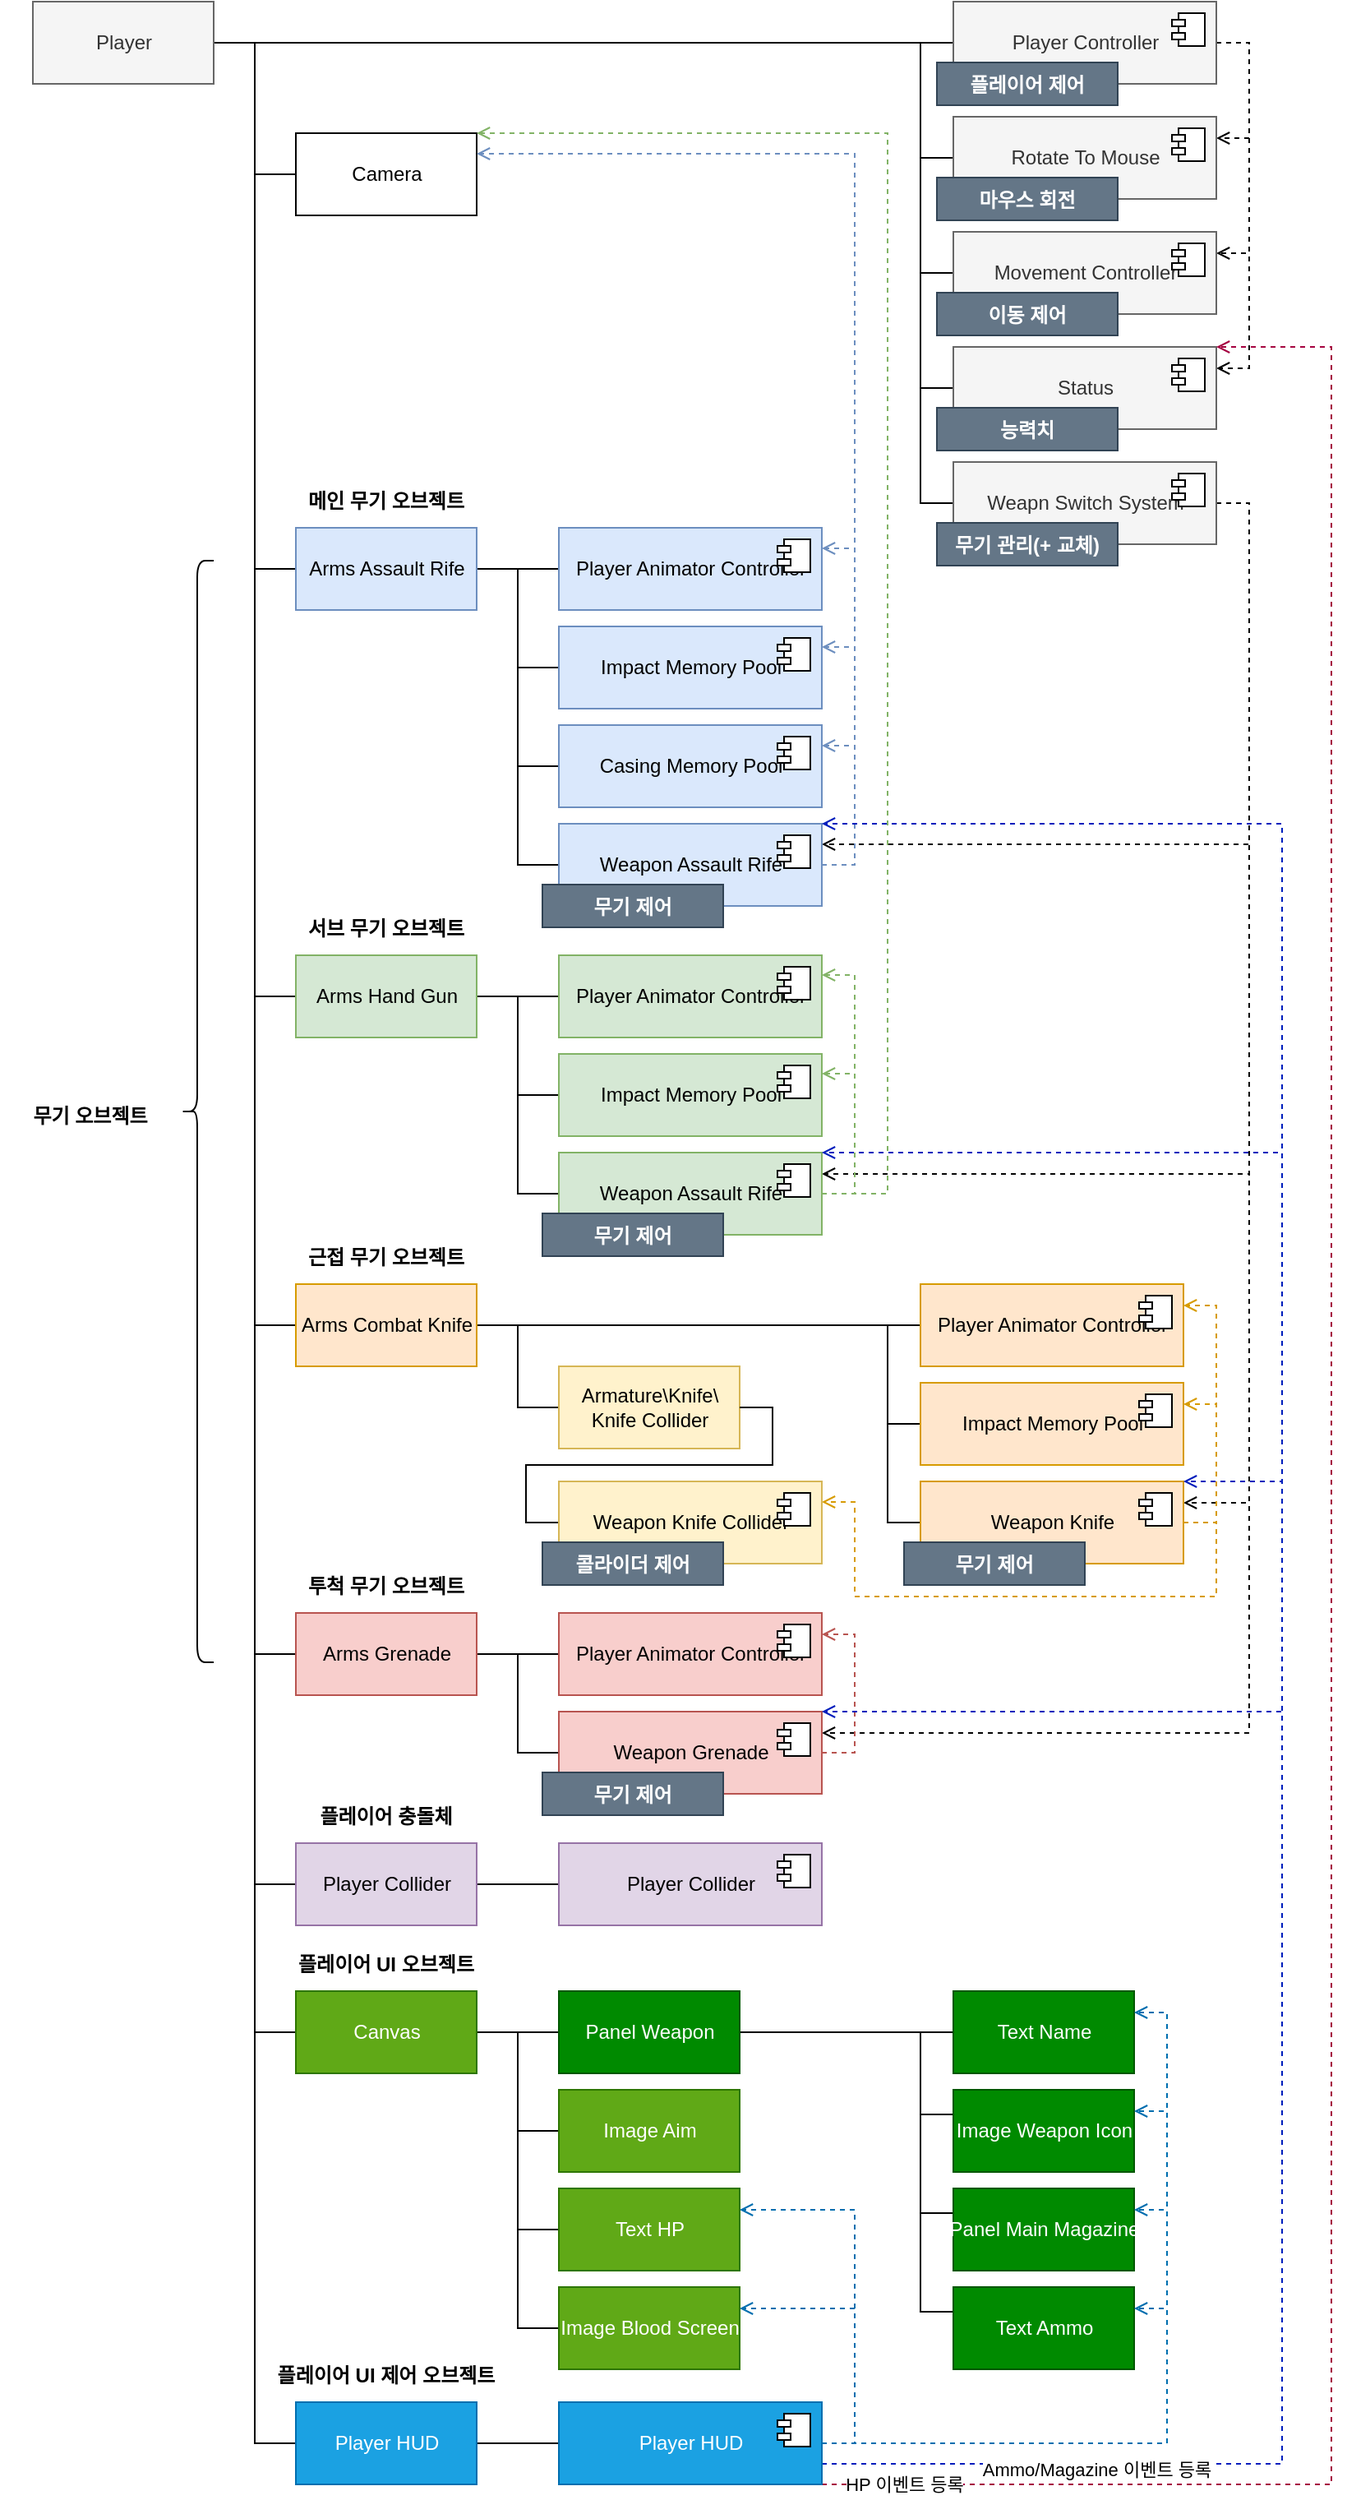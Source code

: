 <mxfile version="20.3.0" type="device" pages="4"><diagram id="qUQc55KJabGa7f-qfsHJ" name="게임 오브젝트 구성도"><mxGraphModel dx="1422" dy="857" grid="1" gridSize="10" guides="1" tooltips="1" connect="1" arrows="1" fold="1" page="1" pageScale="1" pageWidth="850" pageHeight="1100" math="0" shadow="0"><root><mxCell id="0"/><mxCell id="1" parent="0"/><mxCell id="IEuQbx77zbO7uIVOdJjb-29" style="edgeStyle=orthogonalEdgeStyle;rounded=0;orthogonalLoop=1;jettySize=auto;html=1;entryX=0;entryY=0.5;entryDx=0;entryDy=0;endArrow=none;endFill=0;" parent="1" source="bsdsmMTjqc5PCTdL3h5b-1" target="IEuQbx77zbO7uIVOdJjb-28" edge="1"><mxGeometry relative="1" as="geometry"/></mxCell><mxCell id="IEuQbx77zbO7uIVOdJjb-30" style="edgeStyle=orthogonalEdgeStyle;rounded=0;orthogonalLoop=1;jettySize=auto;html=1;entryX=0;entryY=0.5;entryDx=0;entryDy=0;endArrow=none;endFill=0;" parent="1" source="bsdsmMTjqc5PCTdL3h5b-1" target="IEuQbx77zbO7uIVOdJjb-1" edge="1"><mxGeometry relative="1" as="geometry"/></mxCell><mxCell id="IEuQbx77zbO7uIVOdJjb-31" style="edgeStyle=orthogonalEdgeStyle;rounded=0;orthogonalLoop=1;jettySize=auto;html=1;entryX=0;entryY=0.5;entryDx=0;entryDy=0;endArrow=none;endFill=0;" parent="1" source="bsdsmMTjqc5PCTdL3h5b-1" target="IEuQbx77zbO7uIVOdJjb-2" edge="1"><mxGeometry relative="1" as="geometry"/></mxCell><mxCell id="IEuQbx77zbO7uIVOdJjb-32" style="edgeStyle=orthogonalEdgeStyle;rounded=0;orthogonalLoop=1;jettySize=auto;html=1;entryX=0;entryY=0.5;entryDx=0;entryDy=0;endArrow=none;endFill=0;" parent="1" source="bsdsmMTjqc5PCTdL3h5b-1" target="IEuQbx77zbO7uIVOdJjb-3" edge="1"><mxGeometry relative="1" as="geometry"/></mxCell><mxCell id="IEuQbx77zbO7uIVOdJjb-33" style="edgeStyle=orthogonalEdgeStyle;rounded=0;orthogonalLoop=1;jettySize=auto;html=1;entryX=0;entryY=0.5;entryDx=0;entryDy=0;endArrow=none;endFill=0;" parent="1" source="bsdsmMTjqc5PCTdL3h5b-1" target="IEuQbx77zbO7uIVOdJjb-4" edge="1"><mxGeometry relative="1" as="geometry"/></mxCell><mxCell id="IEuQbx77zbO7uIVOdJjb-34" style="edgeStyle=orthogonalEdgeStyle;rounded=0;orthogonalLoop=1;jettySize=auto;html=1;entryX=0;entryY=0.5;entryDx=0;entryDy=0;endArrow=none;endFill=0;" parent="1" source="bsdsmMTjqc5PCTdL3h5b-1" target="IEuQbx77zbO7uIVOdJjb-5" edge="1"><mxGeometry relative="1" as="geometry"/></mxCell><mxCell id="IEuQbx77zbO7uIVOdJjb-35" style="edgeStyle=orthogonalEdgeStyle;rounded=0;orthogonalLoop=1;jettySize=auto;html=1;entryX=0;entryY=0.5;entryDx=0;entryDy=0;endArrow=none;endFill=0;" parent="1" source="bsdsmMTjqc5PCTdL3h5b-1" target="IEuQbx77zbO7uIVOdJjb-6" edge="1"><mxGeometry relative="1" as="geometry"/></mxCell><mxCell id="IEuQbx77zbO7uIVOdJjb-36" style="edgeStyle=orthogonalEdgeStyle;rounded=0;orthogonalLoop=1;jettySize=auto;html=1;entryX=0;entryY=0.5;entryDx=0;entryDy=0;endArrow=none;endFill=0;" parent="1" source="bsdsmMTjqc5PCTdL3h5b-1" target="IEuQbx77zbO7uIVOdJjb-7" edge="1"><mxGeometry relative="1" as="geometry"/></mxCell><mxCell id="IEuQbx77zbO7uIVOdJjb-39" style="edgeStyle=orthogonalEdgeStyle;rounded=0;orthogonalLoop=1;jettySize=auto;html=1;entryX=0;entryY=0.5;entryDx=0;entryDy=0;endArrow=none;endFill=0;" parent="1" source="bsdsmMTjqc5PCTdL3h5b-1" target="IEuQbx77zbO7uIVOdJjb-37" edge="1"><mxGeometry relative="1" as="geometry"/></mxCell><mxCell id="IEuQbx77zbO7uIVOdJjb-48" style="edgeStyle=orthogonalEdgeStyle;rounded=0;orthogonalLoop=1;jettySize=auto;html=1;entryX=0;entryY=0.5;entryDx=0;entryDy=0;endArrow=none;endFill=0;" parent="1" source="bsdsmMTjqc5PCTdL3h5b-1" target="IEuQbx77zbO7uIVOdJjb-40" edge="1"><mxGeometry relative="1" as="geometry"><Array as="points"><mxPoint x="580" y="65"/><mxPoint x="580" y="135"/></Array></mxGeometry></mxCell><mxCell id="IEuQbx77zbO7uIVOdJjb-49" style="edgeStyle=orthogonalEdgeStyle;rounded=0;orthogonalLoop=1;jettySize=auto;html=1;entryX=0;entryY=0.5;entryDx=0;entryDy=0;endArrow=none;endFill=0;" parent="1" source="bsdsmMTjqc5PCTdL3h5b-1" target="IEuQbx77zbO7uIVOdJjb-42" edge="1"><mxGeometry relative="1" as="geometry"><Array as="points"><mxPoint x="580" y="65"/><mxPoint x="580" y="205"/></Array></mxGeometry></mxCell><mxCell id="IEuQbx77zbO7uIVOdJjb-50" style="edgeStyle=orthogonalEdgeStyle;rounded=0;orthogonalLoop=1;jettySize=auto;html=1;entryX=0;entryY=0.5;entryDx=0;entryDy=0;endArrow=none;endFill=0;" parent="1" source="bsdsmMTjqc5PCTdL3h5b-1" target="IEuQbx77zbO7uIVOdJjb-44" edge="1"><mxGeometry relative="1" as="geometry"><Array as="points"><mxPoint x="580" y="65"/><mxPoint x="580" y="275"/></Array></mxGeometry></mxCell><mxCell id="IEuQbx77zbO7uIVOdJjb-51" style="edgeStyle=orthogonalEdgeStyle;rounded=0;orthogonalLoop=1;jettySize=auto;html=1;entryX=0;entryY=0.5;entryDx=0;entryDy=0;endArrow=none;endFill=0;" parent="1" source="bsdsmMTjqc5PCTdL3h5b-1" target="IEuQbx77zbO7uIVOdJjb-46" edge="1"><mxGeometry relative="1" as="geometry"><Array as="points"><mxPoint x="580" y="65"/><mxPoint x="580" y="345"/></Array></mxGeometry></mxCell><mxCell id="bsdsmMTjqc5PCTdL3h5b-1" value="Player" style="html=1;fillColor=#f5f5f5;fontColor=#333333;strokeColor=#666666;" parent="1" vertex="1"><mxGeometry x="40" y="40" width="110" height="50" as="geometry"/></mxCell><mxCell id="IEuQbx77zbO7uIVOdJjb-56" style="edgeStyle=orthogonalEdgeStyle;rounded=0;orthogonalLoop=1;jettySize=auto;html=1;entryX=0;entryY=0.5;entryDx=0;entryDy=0;endArrow=none;endFill=0;" parent="1" source="IEuQbx77zbO7uIVOdJjb-1" target="IEuQbx77zbO7uIVOdJjb-54" edge="1"><mxGeometry relative="1" as="geometry"/></mxCell><mxCell id="IEuQbx77zbO7uIVOdJjb-63" style="edgeStyle=orthogonalEdgeStyle;rounded=0;orthogonalLoop=1;jettySize=auto;html=1;exitX=1;exitY=0.5;exitDx=0;exitDy=0;entryX=0;entryY=0.5;entryDx=0;entryDy=0;endArrow=none;endFill=0;" parent="1" source="IEuQbx77zbO7uIVOdJjb-1" target="IEuQbx77zbO7uIVOdJjb-57" edge="1"><mxGeometry relative="1" as="geometry"/></mxCell><mxCell id="IEuQbx77zbO7uIVOdJjb-64" style="edgeStyle=orthogonalEdgeStyle;rounded=0;orthogonalLoop=1;jettySize=auto;html=1;exitX=1;exitY=0.5;exitDx=0;exitDy=0;entryX=0;entryY=0.5;entryDx=0;entryDy=0;endArrow=none;endFill=0;" parent="1" source="IEuQbx77zbO7uIVOdJjb-1" target="IEuQbx77zbO7uIVOdJjb-59" edge="1"><mxGeometry relative="1" as="geometry"/></mxCell><mxCell id="IEuQbx77zbO7uIVOdJjb-65" style="edgeStyle=orthogonalEdgeStyle;rounded=0;orthogonalLoop=1;jettySize=auto;html=1;exitX=1;exitY=0.5;exitDx=0;exitDy=0;entryX=0;entryY=0.5;entryDx=0;entryDy=0;endArrow=none;endFill=0;" parent="1" source="IEuQbx77zbO7uIVOdJjb-1" target="IEuQbx77zbO7uIVOdJjb-61" edge="1"><mxGeometry relative="1" as="geometry"/></mxCell><mxCell id="IEuQbx77zbO7uIVOdJjb-1" value="Arms Assault Rife" style="html=1;fillColor=#dae8fc;strokeColor=#6c8ebf;" parent="1" vertex="1"><mxGeometry x="200" y="360" width="110" height="50" as="geometry"/></mxCell><mxCell id="IEuQbx77zbO7uIVOdJjb-72" style="edgeStyle=orthogonalEdgeStyle;rounded=0;orthogonalLoop=1;jettySize=auto;html=1;exitX=1;exitY=0.5;exitDx=0;exitDy=0;entryX=0;entryY=0.5;entryDx=0;entryDy=0;endArrow=none;endFill=0;" parent="1" source="IEuQbx77zbO7uIVOdJjb-2" target="IEuQbx77zbO7uIVOdJjb-66" edge="1"><mxGeometry relative="1" as="geometry"/></mxCell><mxCell id="IEuQbx77zbO7uIVOdJjb-73" style="edgeStyle=orthogonalEdgeStyle;rounded=0;orthogonalLoop=1;jettySize=auto;html=1;exitX=1;exitY=0.5;exitDx=0;exitDy=0;entryX=0;entryY=0.5;entryDx=0;entryDy=0;endArrow=none;endFill=0;" parent="1" source="IEuQbx77zbO7uIVOdJjb-2" target="IEuQbx77zbO7uIVOdJjb-68" edge="1"><mxGeometry relative="1" as="geometry"/></mxCell><mxCell id="IEuQbx77zbO7uIVOdJjb-74" style="edgeStyle=orthogonalEdgeStyle;rounded=0;orthogonalLoop=1;jettySize=auto;html=1;exitX=1;exitY=0.5;exitDx=0;exitDy=0;entryX=0;entryY=0.5;entryDx=0;entryDy=0;endArrow=none;endFill=0;" parent="1" source="IEuQbx77zbO7uIVOdJjb-2" target="IEuQbx77zbO7uIVOdJjb-70" edge="1"><mxGeometry relative="1" as="geometry"/></mxCell><mxCell id="IEuQbx77zbO7uIVOdJjb-2" value="Arms Hand Gun" style="html=1;fillColor=#d5e8d4;strokeColor=#82b366;" parent="1" vertex="1"><mxGeometry x="200" y="620" width="110" height="50" as="geometry"/></mxCell><mxCell id="IEuQbx77zbO7uIVOdJjb-85" style="edgeStyle=orthogonalEdgeStyle;rounded=0;orthogonalLoop=1;jettySize=auto;html=1;exitX=1;exitY=0.5;exitDx=0;exitDy=0;entryX=0;entryY=0.5;entryDx=0;entryDy=0;endArrow=none;endFill=0;" parent="1" source="IEuQbx77zbO7uIVOdJjb-3" target="IEuQbx77zbO7uIVOdJjb-77" edge="1"><mxGeometry relative="1" as="geometry"/></mxCell><mxCell id="IEuQbx77zbO7uIVOdJjb-86" style="edgeStyle=orthogonalEdgeStyle;rounded=0;orthogonalLoop=1;jettySize=auto;html=1;exitX=1;exitY=0.5;exitDx=0;exitDy=0;entryX=0;entryY=0.5;entryDx=0;entryDy=0;endArrow=none;endFill=0;" parent="1" source="IEuQbx77zbO7uIVOdJjb-3" target="IEuQbx77zbO7uIVOdJjb-81" edge="1"><mxGeometry relative="1" as="geometry"><Array as="points"><mxPoint x="560" y="845"/><mxPoint x="560" y="905"/></Array></mxGeometry></mxCell><mxCell id="IEuQbx77zbO7uIVOdJjb-87" style="edgeStyle=orthogonalEdgeStyle;rounded=0;orthogonalLoop=1;jettySize=auto;html=1;exitX=1;exitY=0.5;exitDx=0;exitDy=0;entryX=0;entryY=0.5;entryDx=0;entryDy=0;endArrow=none;endFill=0;" parent="1" source="IEuQbx77zbO7uIVOdJjb-3" target="IEuQbx77zbO7uIVOdJjb-83" edge="1"><mxGeometry relative="1" as="geometry"><Array as="points"><mxPoint x="560" y="845"/><mxPoint x="560" y="965"/></Array></mxGeometry></mxCell><mxCell id="IEuQbx77zbO7uIVOdJjb-135" style="edgeStyle=orthogonalEdgeStyle;rounded=0;orthogonalLoop=1;jettySize=auto;html=1;exitX=1;exitY=0.5;exitDx=0;exitDy=0;entryX=0;entryY=0.5;entryDx=0;entryDy=0;endArrow=none;endFill=0;" parent="1" source="IEuQbx77zbO7uIVOdJjb-3" target="IEuQbx77zbO7uIVOdJjb-134" edge="1"><mxGeometry relative="1" as="geometry"/></mxCell><mxCell id="IEuQbx77zbO7uIVOdJjb-3" value="Arms Combat Knife" style="html=1;fillColor=#ffe6cc;strokeColor=#d79b00;" parent="1" vertex="1"><mxGeometry x="200" y="820" width="110" height="50" as="geometry"/></mxCell><mxCell id="IEuQbx77zbO7uIVOdJjb-92" style="edgeStyle=orthogonalEdgeStyle;rounded=0;orthogonalLoop=1;jettySize=auto;html=1;exitX=1;exitY=0.5;exitDx=0;exitDy=0;entryX=0;entryY=0.5;entryDx=0;entryDy=0;endArrow=none;endFill=0;" parent="1" source="IEuQbx77zbO7uIVOdJjb-4" target="IEuQbx77zbO7uIVOdJjb-88" edge="1"><mxGeometry relative="1" as="geometry"/></mxCell><mxCell id="IEuQbx77zbO7uIVOdJjb-93" style="edgeStyle=orthogonalEdgeStyle;rounded=0;orthogonalLoop=1;jettySize=auto;html=1;exitX=1;exitY=0.5;exitDx=0;exitDy=0;entryX=0;entryY=0.5;entryDx=0;entryDy=0;endArrow=none;endFill=0;" parent="1" source="IEuQbx77zbO7uIVOdJjb-4" target="IEuQbx77zbO7uIVOdJjb-90" edge="1"><mxGeometry relative="1" as="geometry"/></mxCell><mxCell id="IEuQbx77zbO7uIVOdJjb-4" value="Arms Grenade" style="html=1;fillColor=#f8cecc;strokeColor=#b85450;" parent="1" vertex="1"><mxGeometry x="200" y="1020" width="110" height="50" as="geometry"/></mxCell><mxCell id="IEuQbx77zbO7uIVOdJjb-100" style="edgeStyle=orthogonalEdgeStyle;rounded=0;orthogonalLoop=1;jettySize=auto;html=1;exitX=1;exitY=0.5;exitDx=0;exitDy=0;entryX=0;entryY=0.5;entryDx=0;entryDy=0;endArrow=none;endFill=0;" parent="1" source="IEuQbx77zbO7uIVOdJjb-5" target="IEuQbx77zbO7uIVOdJjb-94" edge="1"><mxGeometry relative="1" as="geometry"/></mxCell><mxCell id="IEuQbx77zbO7uIVOdJjb-5" value="Player Collider" style="html=1;fillColor=#e1d5e7;strokeColor=#9673a6;" parent="1" vertex="1"><mxGeometry x="200" y="1160" width="110" height="50" as="geometry"/></mxCell><mxCell id="IEuQbx77zbO7uIVOdJjb-20" style="edgeStyle=orthogonalEdgeStyle;rounded=0;orthogonalLoop=1;jettySize=auto;html=1;exitX=1;exitY=0.5;exitDx=0;exitDy=0;entryX=0;entryY=0.5;entryDx=0;entryDy=0;endArrow=none;endFill=0;" parent="1" source="IEuQbx77zbO7uIVOdJjb-6" target="IEuQbx77zbO7uIVOdJjb-9" edge="1"><mxGeometry relative="1" as="geometry"/></mxCell><mxCell id="IEuQbx77zbO7uIVOdJjb-21" style="edgeStyle=orthogonalEdgeStyle;rounded=0;orthogonalLoop=1;jettySize=auto;html=1;entryX=0;entryY=0.5;entryDx=0;entryDy=0;endArrow=none;endFill=0;" parent="1" source="IEuQbx77zbO7uIVOdJjb-6" target="IEuQbx77zbO7uIVOdJjb-10" edge="1"><mxGeometry relative="1" as="geometry"/></mxCell><mxCell id="IEuQbx77zbO7uIVOdJjb-22" style="edgeStyle=orthogonalEdgeStyle;rounded=0;orthogonalLoop=1;jettySize=auto;html=1;entryX=0;entryY=0.5;entryDx=0;entryDy=0;endArrow=none;endFill=0;" parent="1" source="IEuQbx77zbO7uIVOdJjb-6" target="IEuQbx77zbO7uIVOdJjb-11" edge="1"><mxGeometry relative="1" as="geometry"/></mxCell><mxCell id="IEuQbx77zbO7uIVOdJjb-23" style="edgeStyle=orthogonalEdgeStyle;rounded=0;orthogonalLoop=1;jettySize=auto;html=1;entryX=0;entryY=0.5;entryDx=0;entryDy=0;endArrow=none;endFill=0;" parent="1" source="IEuQbx77zbO7uIVOdJjb-6" target="IEuQbx77zbO7uIVOdJjb-12" edge="1"><mxGeometry relative="1" as="geometry"/></mxCell><mxCell id="IEuQbx77zbO7uIVOdJjb-6" value="Canvas" style="html=1;fillColor=#60a917;fontColor=#ffffff;strokeColor=#2D7600;" parent="1" vertex="1"><mxGeometry x="200" y="1250" width="110" height="50" as="geometry"/></mxCell><mxCell id="IEuQbx77zbO7uIVOdJjb-99" style="edgeStyle=orthogonalEdgeStyle;rounded=0;orthogonalLoop=1;jettySize=auto;html=1;exitX=1;exitY=0.5;exitDx=0;exitDy=0;entryX=0;entryY=0.5;entryDx=0;entryDy=0;endArrow=none;endFill=0;" parent="1" source="IEuQbx77zbO7uIVOdJjb-7" target="IEuQbx77zbO7uIVOdJjb-97" edge="1"><mxGeometry relative="1" as="geometry"/></mxCell><mxCell id="IEuQbx77zbO7uIVOdJjb-7" value="Player HUD" style="html=1;fillColor=#1ba1e2;fontColor=#ffffff;strokeColor=#006EAF;" parent="1" vertex="1"><mxGeometry x="200" y="1500" width="110" height="50" as="geometry"/></mxCell><mxCell id="IEuQbx77zbO7uIVOdJjb-24" style="edgeStyle=orthogonalEdgeStyle;rounded=0;orthogonalLoop=1;jettySize=auto;html=1;entryX=0;entryY=0.5;entryDx=0;entryDy=0;endArrow=none;endFill=0;" parent="1" source="IEuQbx77zbO7uIVOdJjb-9" target="IEuQbx77zbO7uIVOdJjb-13" edge="1"><mxGeometry relative="1" as="geometry"/></mxCell><mxCell id="IEuQbx77zbO7uIVOdJjb-25" style="edgeStyle=orthogonalEdgeStyle;rounded=0;orthogonalLoop=1;jettySize=auto;html=1;entryX=0;entryY=0.5;entryDx=0;entryDy=0;endArrow=none;endFill=0;" parent="1" source="IEuQbx77zbO7uIVOdJjb-9" target="IEuQbx77zbO7uIVOdJjb-14" edge="1"><mxGeometry relative="1" as="geometry"><Array as="points"><mxPoint x="580" y="1275"/><mxPoint x="580" y="1325"/><mxPoint x="600" y="1325"/></Array></mxGeometry></mxCell><mxCell id="IEuQbx77zbO7uIVOdJjb-26" style="edgeStyle=orthogonalEdgeStyle;rounded=0;orthogonalLoop=1;jettySize=auto;html=1;entryX=0;entryY=0.5;entryDx=0;entryDy=0;endArrow=none;endFill=0;" parent="1" source="IEuQbx77zbO7uIVOdJjb-9" target="IEuQbx77zbO7uIVOdJjb-15" edge="1"><mxGeometry relative="1" as="geometry"><Array as="points"><mxPoint x="580" y="1275"/><mxPoint x="580" y="1385"/><mxPoint x="600" y="1385"/></Array></mxGeometry></mxCell><mxCell id="IEuQbx77zbO7uIVOdJjb-27" style="edgeStyle=orthogonalEdgeStyle;rounded=0;orthogonalLoop=1;jettySize=auto;html=1;entryX=0;entryY=0.5;entryDx=0;entryDy=0;endArrow=none;endFill=0;" parent="1" source="IEuQbx77zbO7uIVOdJjb-9" target="IEuQbx77zbO7uIVOdJjb-16" edge="1"><mxGeometry relative="1" as="geometry"><Array as="points"><mxPoint x="580" y="1275"/><mxPoint x="580" y="1445"/><mxPoint x="600" y="1445"/></Array></mxGeometry></mxCell><mxCell id="IEuQbx77zbO7uIVOdJjb-9" value="Panel Weapon" style="html=1;fillColor=#008a00;fontColor=#ffffff;strokeColor=#005700;" parent="1" vertex="1"><mxGeometry x="360" y="1250" width="110" height="50" as="geometry"/></mxCell><mxCell id="IEuQbx77zbO7uIVOdJjb-10" value="Image Aim" style="html=1;fillColor=#60a917;fontColor=#ffffff;strokeColor=#2D7600;" parent="1" vertex="1"><mxGeometry x="360" y="1310" width="110" height="50" as="geometry"/></mxCell><mxCell id="IEuQbx77zbO7uIVOdJjb-11" value="Text HP" style="html=1;fillColor=#60a917;fontColor=#ffffff;strokeColor=#2D7600;" parent="1" vertex="1"><mxGeometry x="360" y="1370" width="110" height="50" as="geometry"/></mxCell><mxCell id="IEuQbx77zbO7uIVOdJjb-12" value="Image Blood Screen" style="html=1;fillColor=#60a917;fontColor=#ffffff;strokeColor=#2D7600;" parent="1" vertex="1"><mxGeometry x="360" y="1430" width="110" height="50" as="geometry"/></mxCell><mxCell id="IEuQbx77zbO7uIVOdJjb-13" value="Text Name" style="html=1;fillColor=#008a00;fontColor=#ffffff;strokeColor=#005700;" parent="1" vertex="1"><mxGeometry x="600" y="1250" width="110" height="50" as="geometry"/></mxCell><mxCell id="IEuQbx77zbO7uIVOdJjb-14" value="Image Weapon Icon" style="html=1;fillColor=#008a00;fontColor=#ffffff;strokeColor=#005700;" parent="1" vertex="1"><mxGeometry x="600" y="1310" width="110" height="50" as="geometry"/></mxCell><mxCell id="IEuQbx77zbO7uIVOdJjb-15" value="Panel Main Magazine" style="html=1;fillColor=#008a00;fontColor=#ffffff;strokeColor=#005700;" parent="1" vertex="1"><mxGeometry x="600" y="1370" width="110" height="50" as="geometry"/></mxCell><mxCell id="IEuQbx77zbO7uIVOdJjb-16" value="Text Ammo" style="html=1;fillColor=#008a00;fontColor=#ffffff;strokeColor=#005700;" parent="1" vertex="1"><mxGeometry x="600" y="1430" width="110" height="50" as="geometry"/></mxCell><mxCell id="IEuQbx77zbO7uIVOdJjb-28" value="Camera" style="html=1;" parent="1" vertex="1"><mxGeometry x="200" y="120" width="110" height="50" as="geometry"/></mxCell><mxCell id="IEuQbx77zbO7uIVOdJjb-123" style="edgeStyle=orthogonalEdgeStyle;rounded=0;orthogonalLoop=1;jettySize=auto;html=1;exitX=1;exitY=0.5;exitDx=0;exitDy=0;entryX=1;entryY=0.25;entryDx=0;entryDy=0;dashed=1;endArrow=open;endFill=0;" parent="1" source="IEuQbx77zbO7uIVOdJjb-37" target="IEuQbx77zbO7uIVOdJjb-42" edge="1"><mxGeometry relative="1" as="geometry"><Array as="points"><mxPoint x="780" y="65"/><mxPoint x="780" y="193"/><mxPoint x="760" y="193"/></Array></mxGeometry></mxCell><mxCell id="IEuQbx77zbO7uIVOdJjb-124" style="edgeStyle=orthogonalEdgeStyle;rounded=0;orthogonalLoop=1;jettySize=auto;html=1;exitX=1;exitY=0.5;exitDx=0;exitDy=0;entryX=1;entryY=0.25;entryDx=0;entryDy=0;dashed=1;endArrow=open;endFill=0;" parent="1" source="IEuQbx77zbO7uIVOdJjb-37" target="IEuQbx77zbO7uIVOdJjb-44" edge="1"><mxGeometry relative="1" as="geometry"><Array as="points"><mxPoint x="780" y="65"/><mxPoint x="780" y="263"/><mxPoint x="760" y="263"/></Array></mxGeometry></mxCell><mxCell id="IEuQbx77zbO7uIVOdJjb-125" style="edgeStyle=orthogonalEdgeStyle;rounded=0;orthogonalLoop=1;jettySize=auto;html=1;exitX=1;exitY=0.5;exitDx=0;exitDy=0;entryX=1;entryY=0.25;entryDx=0;entryDy=0;dashed=1;endArrow=open;endFill=0;" parent="1" source="IEuQbx77zbO7uIVOdJjb-37" target="IEuQbx77zbO7uIVOdJjb-40" edge="1"><mxGeometry relative="1" as="geometry"><Array as="points"><mxPoint x="780" y="65"/><mxPoint x="780" y="123"/><mxPoint x="760" y="123"/></Array></mxGeometry></mxCell><mxCell id="IEuQbx77zbO7uIVOdJjb-37" value="Player Controller" style="html=1;dropTarget=0;fillColor=#f5f5f5;fontColor=#333333;strokeColor=#666666;" parent="1" vertex="1"><mxGeometry x="600" y="40" width="160" height="50" as="geometry"/></mxCell><mxCell id="IEuQbx77zbO7uIVOdJjb-38" value="" style="shape=module;jettyWidth=8;jettyHeight=4;" parent="IEuQbx77zbO7uIVOdJjb-37" vertex="1"><mxGeometry x="1" width="20" height="20" relative="1" as="geometry"><mxPoint x="-27" y="7" as="offset"/></mxGeometry></mxCell><mxCell id="IEuQbx77zbO7uIVOdJjb-40" value="Rotate To Mouse" style="html=1;dropTarget=0;fillColor=#f5f5f5;fontColor=#333333;strokeColor=#666666;" parent="1" vertex="1"><mxGeometry x="600" y="110" width="160" height="50" as="geometry"/></mxCell><mxCell id="IEuQbx77zbO7uIVOdJjb-41" value="" style="shape=module;jettyWidth=8;jettyHeight=4;" parent="IEuQbx77zbO7uIVOdJjb-40" vertex="1"><mxGeometry x="1" width="20" height="20" relative="1" as="geometry"><mxPoint x="-27" y="7" as="offset"/></mxGeometry></mxCell><mxCell id="IEuQbx77zbO7uIVOdJjb-42" value="Movement Controller" style="html=1;dropTarget=0;fillColor=#f5f5f5;fontColor=#333333;strokeColor=#666666;" parent="1" vertex="1"><mxGeometry x="600" y="180" width="160" height="50" as="geometry"/></mxCell><mxCell id="IEuQbx77zbO7uIVOdJjb-43" value="" style="shape=module;jettyWidth=8;jettyHeight=4;" parent="IEuQbx77zbO7uIVOdJjb-42" vertex="1"><mxGeometry x="1" width="20" height="20" relative="1" as="geometry"><mxPoint x="-27" y="7" as="offset"/></mxGeometry></mxCell><mxCell id="IEuQbx77zbO7uIVOdJjb-44" value="Status" style="html=1;dropTarget=0;fillColor=#f5f5f5;fontColor=#333333;strokeColor=#666666;" parent="1" vertex="1"><mxGeometry x="600" y="250" width="160" height="50" as="geometry"/></mxCell><mxCell id="IEuQbx77zbO7uIVOdJjb-45" value="" style="shape=module;jettyWidth=8;jettyHeight=4;" parent="IEuQbx77zbO7uIVOdJjb-44" vertex="1"><mxGeometry x="1" width="20" height="20" relative="1" as="geometry"><mxPoint x="-27" y="7" as="offset"/></mxGeometry></mxCell><mxCell id="IEuQbx77zbO7uIVOdJjb-117" style="edgeStyle=orthogonalEdgeStyle;rounded=0;orthogonalLoop=1;jettySize=auto;html=1;exitX=1;exitY=0.5;exitDx=0;exitDy=0;entryX=1;entryY=0.25;entryDx=0;entryDy=0;endArrow=open;endFill=0;dashed=1;" parent="1" source="IEuQbx77zbO7uIVOdJjb-46" target="IEuQbx77zbO7uIVOdJjb-59" edge="1"><mxGeometry relative="1" as="geometry"><Array as="points"><mxPoint x="780" y="345"/><mxPoint x="780" y="553"/></Array></mxGeometry></mxCell><mxCell id="IEuQbx77zbO7uIVOdJjb-118" style="edgeStyle=orthogonalEdgeStyle;rounded=0;orthogonalLoop=1;jettySize=auto;html=1;exitX=1;exitY=0.5;exitDx=0;exitDy=0;dashed=1;endArrow=open;endFill=0;entryX=1;entryY=0.25;entryDx=0;entryDy=0;" parent="1" source="IEuQbx77zbO7uIVOdJjb-46" target="IEuQbx77zbO7uIVOdJjb-70" edge="1"><mxGeometry relative="1" as="geometry"><mxPoint x="650" y="760" as="targetPoint"/><Array as="points"><mxPoint x="780" y="345"/><mxPoint x="780" y="753"/><mxPoint x="520" y="753"/></Array></mxGeometry></mxCell><mxCell id="IEuQbx77zbO7uIVOdJjb-119" style="edgeStyle=orthogonalEdgeStyle;rounded=0;orthogonalLoop=1;jettySize=auto;html=1;exitX=1;exitY=0.5;exitDx=0;exitDy=0;entryX=1;entryY=0.25;entryDx=0;entryDy=0;dashed=1;endArrow=open;endFill=0;" parent="1" source="IEuQbx77zbO7uIVOdJjb-46" target="IEuQbx77zbO7uIVOdJjb-83" edge="1"><mxGeometry relative="1" as="geometry"><Array as="points"><mxPoint x="780" y="345"/><mxPoint x="780" y="953"/><mxPoint x="740" y="953"/></Array></mxGeometry></mxCell><mxCell id="IEuQbx77zbO7uIVOdJjb-120" style="edgeStyle=orthogonalEdgeStyle;rounded=0;orthogonalLoop=1;jettySize=auto;html=1;exitX=1;exitY=0.5;exitDx=0;exitDy=0;dashed=1;endArrow=open;endFill=0;entryX=1;entryY=0.25;entryDx=0;entryDy=0;" parent="1" source="IEuQbx77zbO7uIVOdJjb-46" target="IEuQbx77zbO7uIVOdJjb-90" edge="1"><mxGeometry relative="1" as="geometry"><mxPoint x="700" y="1060" as="targetPoint"/><Array as="points"><mxPoint x="780" y="345"/><mxPoint x="780" y="1093"/><mxPoint x="520" y="1093"/></Array></mxGeometry></mxCell><mxCell id="IEuQbx77zbO7uIVOdJjb-46" value="Weapn Switch System" style="html=1;dropTarget=0;fillColor=#f5f5f5;fontColor=#333333;strokeColor=#666666;" parent="1" vertex="1"><mxGeometry x="600" y="320" width="160" height="50" as="geometry"/></mxCell><mxCell id="IEuQbx77zbO7uIVOdJjb-47" value="" style="shape=module;jettyWidth=8;jettyHeight=4;" parent="IEuQbx77zbO7uIVOdJjb-46" vertex="1"><mxGeometry x="1" width="20" height="20" relative="1" as="geometry"><mxPoint x="-27" y="7" as="offset"/></mxGeometry></mxCell><mxCell id="IEuQbx77zbO7uIVOdJjb-54" value="Player Animator Controller" style="html=1;dropTarget=0;fillColor=#dae8fc;strokeColor=#6c8ebf;" parent="1" vertex="1"><mxGeometry x="360" y="360" width="160" height="50" as="geometry"/></mxCell><mxCell id="IEuQbx77zbO7uIVOdJjb-55" value="" style="shape=module;jettyWidth=8;jettyHeight=4;" parent="IEuQbx77zbO7uIVOdJjb-54" vertex="1"><mxGeometry x="1" width="20" height="20" relative="1" as="geometry"><mxPoint x="-27" y="7" as="offset"/></mxGeometry></mxCell><mxCell id="IEuQbx77zbO7uIVOdJjb-57" value="Impact Memory Pool" style="html=1;dropTarget=0;fillColor=#dae8fc;strokeColor=#6c8ebf;" parent="1" vertex="1"><mxGeometry x="360" y="420" width="160" height="50" as="geometry"/></mxCell><mxCell id="IEuQbx77zbO7uIVOdJjb-58" value="" style="shape=module;jettyWidth=8;jettyHeight=4;" parent="IEuQbx77zbO7uIVOdJjb-57" vertex="1"><mxGeometry x="1" width="20" height="20" relative="1" as="geometry"><mxPoint x="-27" y="7" as="offset"/></mxGeometry></mxCell><mxCell id="IEuQbx77zbO7uIVOdJjb-126" style="edgeStyle=orthogonalEdgeStyle;rounded=0;orthogonalLoop=1;jettySize=auto;html=1;exitX=1;exitY=0.5;exitDx=0;exitDy=0;entryX=1;entryY=0.25;entryDx=0;entryDy=0;dashed=1;endArrow=open;endFill=0;fillColor=#dae8fc;strokeColor=#6c8ebf;" parent="1" source="IEuQbx77zbO7uIVOdJjb-59" target="IEuQbx77zbO7uIVOdJjb-57" edge="1"><mxGeometry relative="1" as="geometry"><Array as="points"><mxPoint x="540" y="565"/><mxPoint x="540" y="433"/></Array></mxGeometry></mxCell><mxCell id="IEuQbx77zbO7uIVOdJjb-127" style="edgeStyle=orthogonalEdgeStyle;rounded=0;orthogonalLoop=1;jettySize=auto;html=1;entryX=1;entryY=0.25;entryDx=0;entryDy=0;dashed=1;endArrow=open;endFill=0;exitX=1;exitY=0.5;exitDx=0;exitDy=0;fillColor=#dae8fc;strokeColor=#6c8ebf;" parent="1" source="IEuQbx77zbO7uIVOdJjb-59" target="IEuQbx77zbO7uIVOdJjb-54" edge="1"><mxGeometry relative="1" as="geometry"><mxPoint x="630" y="580" as="sourcePoint"/><Array as="points"><mxPoint x="540" y="565"/><mxPoint x="540" y="373"/></Array></mxGeometry></mxCell><mxCell id="IEuQbx77zbO7uIVOdJjb-149" style="edgeStyle=orthogonalEdgeStyle;rounded=0;orthogonalLoop=1;jettySize=auto;html=1;exitX=1;exitY=0.5;exitDx=0;exitDy=0;entryX=1;entryY=0.25;entryDx=0;entryDy=0;dashed=1;endArrow=open;endFill=0;fillColor=#dae8fc;strokeColor=#6c8ebf;" parent="1" source="IEuQbx77zbO7uIVOdJjb-59" target="IEuQbx77zbO7uIVOdJjb-61" edge="1"><mxGeometry relative="1" as="geometry"/></mxCell><mxCell id="IEuQbx77zbO7uIVOdJjb-150" style="edgeStyle=orthogonalEdgeStyle;rounded=0;orthogonalLoop=1;jettySize=auto;html=1;exitX=1;exitY=0.5;exitDx=0;exitDy=0;dashed=1;endArrow=open;endFill=0;entryX=1;entryY=0.25;entryDx=0;entryDy=0;fillColor=#dae8fc;strokeColor=#6c8ebf;" parent="1" source="IEuQbx77zbO7uIVOdJjb-59" target="IEuQbx77zbO7uIVOdJjb-28" edge="1"><mxGeometry relative="1" as="geometry"><mxPoint x="400" y="230" as="targetPoint"/></mxGeometry></mxCell><mxCell id="IEuQbx77zbO7uIVOdJjb-59" value="Weapon Assault Rife" style="html=1;dropTarget=0;fillColor=#dae8fc;strokeColor=#6c8ebf;" parent="1" vertex="1"><mxGeometry x="360" y="540" width="160" height="50" as="geometry"/></mxCell><mxCell id="IEuQbx77zbO7uIVOdJjb-60" value="" style="shape=module;jettyWidth=8;jettyHeight=4;" parent="IEuQbx77zbO7uIVOdJjb-59" vertex="1"><mxGeometry x="1" width="20" height="20" relative="1" as="geometry"><mxPoint x="-27" y="7" as="offset"/></mxGeometry></mxCell><mxCell id="IEuQbx77zbO7uIVOdJjb-61" value="Casing Memory Pool" style="html=1;dropTarget=0;fillColor=#dae8fc;strokeColor=#6c8ebf;" parent="1" vertex="1"><mxGeometry x="360" y="480" width="160" height="50" as="geometry"/></mxCell><mxCell id="IEuQbx77zbO7uIVOdJjb-62" value="" style="shape=module;jettyWidth=8;jettyHeight=4;" parent="IEuQbx77zbO7uIVOdJjb-61" vertex="1"><mxGeometry x="1" width="20" height="20" relative="1" as="geometry"><mxPoint x="-27" y="7" as="offset"/></mxGeometry></mxCell><mxCell id="IEuQbx77zbO7uIVOdJjb-66" value="Player Animator Controller" style="html=1;dropTarget=0;fillColor=#d5e8d4;strokeColor=#82b366;" parent="1" vertex="1"><mxGeometry x="360" y="620" width="160" height="50" as="geometry"/></mxCell><mxCell id="IEuQbx77zbO7uIVOdJjb-67" value="" style="shape=module;jettyWidth=8;jettyHeight=4;" parent="IEuQbx77zbO7uIVOdJjb-66" vertex="1"><mxGeometry x="1" width="20" height="20" relative="1" as="geometry"><mxPoint x="-27" y="7" as="offset"/></mxGeometry></mxCell><mxCell id="IEuQbx77zbO7uIVOdJjb-68" value="Impact Memory Pool" style="html=1;dropTarget=0;fillColor=#d5e8d4;strokeColor=#82b366;" parent="1" vertex="1"><mxGeometry x="360" y="680" width="160" height="50" as="geometry"/></mxCell><mxCell id="IEuQbx77zbO7uIVOdJjb-69" value="" style="shape=module;jettyWidth=8;jettyHeight=4;" parent="IEuQbx77zbO7uIVOdJjb-68" vertex="1"><mxGeometry x="1" width="20" height="20" relative="1" as="geometry"><mxPoint x="-27" y="7" as="offset"/></mxGeometry></mxCell><mxCell id="IEuQbx77zbO7uIVOdJjb-129" style="edgeStyle=orthogonalEdgeStyle;rounded=0;orthogonalLoop=1;jettySize=auto;html=1;exitX=1;exitY=0.5;exitDx=0;exitDy=0;entryX=1;entryY=0.25;entryDx=0;entryDy=0;dashed=1;endArrow=open;endFill=0;fillColor=#d5e8d4;strokeColor=#82b366;" parent="1" source="IEuQbx77zbO7uIVOdJjb-70" target="IEuQbx77zbO7uIVOdJjb-66" edge="1"><mxGeometry relative="1" as="geometry"><Array as="points"><mxPoint x="540" y="765"/><mxPoint x="540" y="632"/><mxPoint x="520" y="632"/></Array></mxGeometry></mxCell><mxCell id="IEuQbx77zbO7uIVOdJjb-130" style="edgeStyle=orthogonalEdgeStyle;rounded=0;orthogonalLoop=1;jettySize=auto;html=1;exitX=1;exitY=0.5;exitDx=0;exitDy=0;entryX=1;entryY=0.25;entryDx=0;entryDy=0;dashed=1;endArrow=open;endFill=0;fillColor=#d5e8d4;strokeColor=#82b366;" parent="1" source="IEuQbx77zbO7uIVOdJjb-70" target="IEuQbx77zbO7uIVOdJjb-68" edge="1"><mxGeometry relative="1" as="geometry"><Array as="points"><mxPoint x="540" y="765"/><mxPoint x="540" y="692"/><mxPoint x="520" y="692"/></Array></mxGeometry></mxCell><mxCell id="IEuQbx77zbO7uIVOdJjb-151" style="edgeStyle=orthogonalEdgeStyle;rounded=0;orthogonalLoop=1;jettySize=auto;html=1;exitX=1;exitY=0.5;exitDx=0;exitDy=0;dashed=1;endArrow=open;endFill=0;entryX=1;entryY=0;entryDx=0;entryDy=0;fillColor=#d5e8d4;strokeColor=#82b366;" parent="1" source="IEuQbx77zbO7uIVOdJjb-70" target="IEuQbx77zbO7uIVOdJjb-28" edge="1"><mxGeometry relative="1" as="geometry"><mxPoint x="530" y="300" as="targetPoint"/><Array as="points"><mxPoint x="560" y="765"/><mxPoint x="560" y="120"/></Array></mxGeometry></mxCell><mxCell id="IEuQbx77zbO7uIVOdJjb-70" value="Weapon Assault Rife" style="html=1;dropTarget=0;fillColor=#d5e8d4;strokeColor=#82b366;" parent="1" vertex="1"><mxGeometry x="360" y="740" width="160" height="50" as="geometry"/></mxCell><mxCell id="IEuQbx77zbO7uIVOdJjb-71" value="" style="shape=module;jettyWidth=8;jettyHeight=4;" parent="IEuQbx77zbO7uIVOdJjb-70" vertex="1"><mxGeometry x="1" width="20" height="20" relative="1" as="geometry"><mxPoint x="-27" y="7" as="offset"/></mxGeometry></mxCell><mxCell id="IEuQbx77zbO7uIVOdJjb-77" value="Player Animator Controller" style="html=1;dropTarget=0;fillColor=#ffe6cc;strokeColor=#d79b00;" parent="1" vertex="1"><mxGeometry x="580" y="820" width="160" height="50" as="geometry"/></mxCell><mxCell id="IEuQbx77zbO7uIVOdJjb-78" value="" style="shape=module;jettyWidth=8;jettyHeight=4;" parent="IEuQbx77zbO7uIVOdJjb-77" vertex="1"><mxGeometry x="1" width="20" height="20" relative="1" as="geometry"><mxPoint x="-27" y="7" as="offset"/></mxGeometry></mxCell><mxCell id="IEuQbx77zbO7uIVOdJjb-81" value="Impact Memory Pool" style="html=1;dropTarget=0;fillColor=#ffe6cc;strokeColor=#d79b00;" parent="1" vertex="1"><mxGeometry x="580" y="880" width="160" height="50" as="geometry"/></mxCell><mxCell id="IEuQbx77zbO7uIVOdJjb-82" value="" style="shape=module;jettyWidth=8;jettyHeight=4;" parent="IEuQbx77zbO7uIVOdJjb-81" vertex="1"><mxGeometry x="1" width="20" height="20" relative="1" as="geometry"><mxPoint x="-27" y="7" as="offset"/></mxGeometry></mxCell><mxCell id="IEuQbx77zbO7uIVOdJjb-131" style="edgeStyle=orthogonalEdgeStyle;rounded=0;orthogonalLoop=1;jettySize=auto;html=1;exitX=1;exitY=0.5;exitDx=0;exitDy=0;entryX=1;entryY=0.25;entryDx=0;entryDy=0;dashed=1;endArrow=open;endFill=0;fillColor=#ffe6cc;strokeColor=#d79b00;" parent="1" source="IEuQbx77zbO7uIVOdJjb-83" target="IEuQbx77zbO7uIVOdJjb-81" edge="1"><mxGeometry relative="1" as="geometry"><Array as="points"><mxPoint x="760" y="965"/><mxPoint x="760" y="893"/><mxPoint x="740" y="893"/></Array></mxGeometry></mxCell><mxCell id="IEuQbx77zbO7uIVOdJjb-132" style="edgeStyle=orthogonalEdgeStyle;rounded=0;orthogonalLoop=1;jettySize=auto;html=1;exitX=1;exitY=0.5;exitDx=0;exitDy=0;entryX=1;entryY=0.25;entryDx=0;entryDy=0;dashed=1;endArrow=open;endFill=0;fillColor=#ffe6cc;strokeColor=#d79b00;" parent="1" source="IEuQbx77zbO7uIVOdJjb-83" target="IEuQbx77zbO7uIVOdJjb-77" edge="1"><mxGeometry relative="1" as="geometry"><Array as="points"><mxPoint x="760" y="965"/><mxPoint x="760" y="833"/><mxPoint x="740" y="833"/></Array></mxGeometry></mxCell><mxCell id="IEuQbx77zbO7uIVOdJjb-152" style="edgeStyle=orthogonalEdgeStyle;rounded=0;orthogonalLoop=1;jettySize=auto;html=1;exitX=1;exitY=0.5;exitDx=0;exitDy=0;entryX=1;entryY=0.25;entryDx=0;entryDy=0;dashed=1;endArrow=open;endFill=0;fillColor=#ffe6cc;strokeColor=#d79b00;" parent="1" source="IEuQbx77zbO7uIVOdJjb-83" target="IEuQbx77zbO7uIVOdJjb-136" edge="1"><mxGeometry relative="1" as="geometry"><Array as="points"><mxPoint x="760" y="965"/><mxPoint x="760" y="1010"/><mxPoint x="540" y="1010"/><mxPoint x="540" y="953"/></Array></mxGeometry></mxCell><mxCell id="IEuQbx77zbO7uIVOdJjb-83" value="Weapon Knife" style="html=1;dropTarget=0;fillColor=#ffe6cc;strokeColor=#d79b00;" parent="1" vertex="1"><mxGeometry x="580" y="940" width="160" height="50" as="geometry"/></mxCell><mxCell id="IEuQbx77zbO7uIVOdJjb-84" value="" style="shape=module;jettyWidth=8;jettyHeight=4;" parent="IEuQbx77zbO7uIVOdJjb-83" vertex="1"><mxGeometry x="1" width="20" height="20" relative="1" as="geometry"><mxPoint x="-27" y="7" as="offset"/></mxGeometry></mxCell><mxCell id="IEuQbx77zbO7uIVOdJjb-88" value="Player Animator Controller" style="html=1;dropTarget=0;fillColor=#f8cecc;strokeColor=#b85450;" parent="1" vertex="1"><mxGeometry x="360" y="1020" width="160" height="50" as="geometry"/></mxCell><mxCell id="IEuQbx77zbO7uIVOdJjb-89" value="" style="shape=module;jettyWidth=8;jettyHeight=4;" parent="IEuQbx77zbO7uIVOdJjb-88" vertex="1"><mxGeometry x="1" width="20" height="20" relative="1" as="geometry"><mxPoint x="-27" y="7" as="offset"/></mxGeometry></mxCell><mxCell id="IEuQbx77zbO7uIVOdJjb-133" style="edgeStyle=orthogonalEdgeStyle;rounded=0;orthogonalLoop=1;jettySize=auto;html=1;exitX=1;exitY=0.5;exitDx=0;exitDy=0;entryX=1;entryY=0.25;entryDx=0;entryDy=0;dashed=1;endArrow=open;endFill=0;fillColor=#f8cecc;strokeColor=#b85450;" parent="1" source="IEuQbx77zbO7uIVOdJjb-90" target="IEuQbx77zbO7uIVOdJjb-88" edge="1"><mxGeometry relative="1" as="geometry"><Array as="points"><mxPoint x="540" y="1105"/><mxPoint x="540" y="1033"/><mxPoint x="520" y="1033"/></Array></mxGeometry></mxCell><mxCell id="IEuQbx77zbO7uIVOdJjb-90" value="Weapon Grenade" style="html=1;dropTarget=0;fillColor=#f8cecc;strokeColor=#b85450;" parent="1" vertex="1"><mxGeometry x="360" y="1080" width="160" height="50" as="geometry"/></mxCell><mxCell id="IEuQbx77zbO7uIVOdJjb-91" value="" style="shape=module;jettyWidth=8;jettyHeight=4;" parent="IEuQbx77zbO7uIVOdJjb-90" vertex="1"><mxGeometry x="1" width="20" height="20" relative="1" as="geometry"><mxPoint x="-27" y="7" as="offset"/></mxGeometry></mxCell><mxCell id="IEuQbx77zbO7uIVOdJjb-94" value="Player Collider" style="html=1;dropTarget=0;fillColor=#e1d5e7;strokeColor=#9673a6;" parent="1" vertex="1"><mxGeometry x="360" y="1160" width="160" height="50" as="geometry"/></mxCell><mxCell id="IEuQbx77zbO7uIVOdJjb-95" value="" style="shape=module;jettyWidth=8;jettyHeight=4;" parent="IEuQbx77zbO7uIVOdJjb-94" vertex="1"><mxGeometry x="1" width="20" height="20" relative="1" as="geometry"><mxPoint x="-27" y="7" as="offset"/></mxGeometry></mxCell><mxCell id="IEuQbx77zbO7uIVOdJjb-142" style="edgeStyle=orthogonalEdgeStyle;rounded=0;orthogonalLoop=1;jettySize=auto;html=1;exitX=1;exitY=0.5;exitDx=0;exitDy=0;entryX=1;entryY=0.25;entryDx=0;entryDy=0;endArrow=open;endFill=0;dashed=1;fillColor=#1ba1e2;strokeColor=#006EAF;" parent="1" source="IEuQbx77zbO7uIVOdJjb-97" target="IEuQbx77zbO7uIVOdJjb-12" edge="1"><mxGeometry relative="1" as="geometry"><Array as="points"><mxPoint x="540" y="1525"/><mxPoint x="540" y="1443"/><mxPoint x="470" y="1443"/></Array></mxGeometry></mxCell><mxCell id="IEuQbx77zbO7uIVOdJjb-143" style="edgeStyle=orthogonalEdgeStyle;rounded=0;orthogonalLoop=1;jettySize=auto;html=1;exitX=1;exitY=0.5;exitDx=0;exitDy=0;entryX=1;entryY=0.25;entryDx=0;entryDy=0;dashed=1;endArrow=open;endFill=0;fillColor=#1ba1e2;strokeColor=#006EAF;" parent="1" source="IEuQbx77zbO7uIVOdJjb-97" target="IEuQbx77zbO7uIVOdJjb-11" edge="1"><mxGeometry relative="1" as="geometry"><Array as="points"><mxPoint x="540" y="1525"/><mxPoint x="540" y="1383"/><mxPoint x="470" y="1383"/></Array></mxGeometry></mxCell><mxCell id="IEuQbx77zbO7uIVOdJjb-144" style="edgeStyle=orthogonalEdgeStyle;rounded=0;orthogonalLoop=1;jettySize=auto;html=1;exitX=1;exitY=0.5;exitDx=0;exitDy=0;entryX=1;entryY=0.25;entryDx=0;entryDy=0;dashed=1;endArrow=open;endFill=0;fillColor=#1ba1e2;strokeColor=#006EAF;" parent="1" source="IEuQbx77zbO7uIVOdJjb-97" target="IEuQbx77zbO7uIVOdJjb-13" edge="1"><mxGeometry relative="1" as="geometry"><Array as="points"><mxPoint x="730" y="1525"/><mxPoint x="730" y="1263"/><mxPoint x="710" y="1263"/></Array></mxGeometry></mxCell><mxCell id="IEuQbx77zbO7uIVOdJjb-145" style="edgeStyle=orthogonalEdgeStyle;rounded=0;orthogonalLoop=1;jettySize=auto;html=1;entryX=1;entryY=0.25;entryDx=0;entryDy=0;dashed=1;endArrow=open;endFill=0;fillColor=#1ba1e2;strokeColor=#006EAF;" parent="1" source="IEuQbx77zbO7uIVOdJjb-97" target="IEuQbx77zbO7uIVOdJjb-14" edge="1"><mxGeometry relative="1" as="geometry"><Array as="points"><mxPoint x="730" y="1525"/><mxPoint x="730" y="1323"/><mxPoint x="710" y="1323"/></Array></mxGeometry></mxCell><mxCell id="IEuQbx77zbO7uIVOdJjb-146" style="edgeStyle=orthogonalEdgeStyle;rounded=0;orthogonalLoop=1;jettySize=auto;html=1;exitX=1;exitY=0.5;exitDx=0;exitDy=0;entryX=1;entryY=0.25;entryDx=0;entryDy=0;dashed=1;endArrow=open;endFill=0;fillColor=#1ba1e2;strokeColor=#006EAF;" parent="1" source="IEuQbx77zbO7uIVOdJjb-97" target="IEuQbx77zbO7uIVOdJjb-15" edge="1"><mxGeometry relative="1" as="geometry"><Array as="points"><mxPoint x="730" y="1525"/><mxPoint x="730" y="1383"/><mxPoint x="710" y="1383"/></Array></mxGeometry></mxCell><mxCell id="IEuQbx77zbO7uIVOdJjb-147" style="edgeStyle=orthogonalEdgeStyle;rounded=0;orthogonalLoop=1;jettySize=auto;html=1;exitX=1;exitY=0.5;exitDx=0;exitDy=0;dashed=1;endArrow=open;endFill=0;entryX=1;entryY=0.25;entryDx=0;entryDy=0;fillColor=#1ba1e2;strokeColor=#006EAF;" parent="1" source="IEuQbx77zbO7uIVOdJjb-97" target="IEuQbx77zbO7uIVOdJjb-16" edge="1"><mxGeometry relative="1" as="geometry"><mxPoint x="790" y="1430" as="targetPoint"/><Array as="points"><mxPoint x="730" y="1525"/><mxPoint x="730" y="1443"/><mxPoint x="710" y="1443"/></Array></mxGeometry></mxCell><mxCell id="IEuQbx77zbO7uIVOdJjb-177" style="edgeStyle=orthogonalEdgeStyle;rounded=0;orthogonalLoop=1;jettySize=auto;html=1;exitX=1;exitY=0.75;exitDx=0;exitDy=0;dashed=1;endArrow=open;endFill=0;fillColor=#0050ef;strokeColor=#001DBC;entryX=1;entryY=0;entryDx=0;entryDy=0;" parent="1" source="IEuQbx77zbO7uIVOdJjb-97" target="IEuQbx77zbO7uIVOdJjb-90" edge="1"><mxGeometry relative="1" as="geometry"><mxPoint x="830" y="1120" as="targetPoint"/><Array as="points"><mxPoint x="800" y="1538"/><mxPoint x="800" y="1080"/></Array></mxGeometry></mxCell><mxCell id="IEuQbx77zbO7uIVOdJjb-178" style="edgeStyle=orthogonalEdgeStyle;rounded=0;orthogonalLoop=1;jettySize=auto;html=1;exitX=1;exitY=0.75;exitDx=0;exitDy=0;dashed=1;endArrow=open;endFill=0;entryX=1;entryY=0;entryDx=0;entryDy=0;fillColor=#0050ef;strokeColor=#001DBC;" parent="1" source="IEuQbx77zbO7uIVOdJjb-97" target="IEuQbx77zbO7uIVOdJjb-70" edge="1"><mxGeometry relative="1" as="geometry"><mxPoint x="670" y="790" as="targetPoint"/><Array as="points"><mxPoint x="800" y="1538"/><mxPoint x="800" y="740"/></Array></mxGeometry></mxCell><mxCell id="IEuQbx77zbO7uIVOdJjb-179" style="edgeStyle=orthogonalEdgeStyle;rounded=0;orthogonalLoop=1;jettySize=auto;html=1;exitX=1;exitY=0.75;exitDx=0;exitDy=0;dashed=1;endArrow=open;endFill=0;entryX=1;entryY=0;entryDx=0;entryDy=0;fillColor=#0050ef;strokeColor=#001DBC;" parent="1" source="IEuQbx77zbO7uIVOdJjb-97" target="IEuQbx77zbO7uIVOdJjb-83" edge="1"><mxGeometry relative="1" as="geometry"><mxPoint x="770" y="600" as="targetPoint"/><Array as="points"><mxPoint x="800" y="1538"/><mxPoint x="800" y="940"/></Array></mxGeometry></mxCell><mxCell id="IEuQbx77zbO7uIVOdJjb-180" style="edgeStyle=orthogonalEdgeStyle;rounded=0;orthogonalLoop=1;jettySize=auto;html=1;dashed=1;endArrow=open;endFill=0;entryX=1;entryY=0;entryDx=0;entryDy=0;fillColor=#0050ef;strokeColor=#001DBC;exitX=1;exitY=0.75;exitDx=0;exitDy=0;" parent="1" source="IEuQbx77zbO7uIVOdJjb-97" target="IEuQbx77zbO7uIVOdJjb-59" edge="1"><mxGeometry relative="1" as="geometry"><mxPoint x="710" y="650" as="targetPoint"/><mxPoint x="560" y="1540" as="sourcePoint"/><Array as="points"><mxPoint x="800" y="1538"/><mxPoint x="800" y="540"/></Array></mxGeometry></mxCell><mxCell id="IEuQbx77zbO7uIVOdJjb-183" value="Ammo/Magazine 이벤트 등록" style="edgeLabel;html=1;align=center;verticalAlign=middle;resizable=0;points=[];" parent="IEuQbx77zbO7uIVOdJjb-180" vertex="1" connectable="0"><mxGeometry x="-0.786" y="-3" relative="1" as="geometry"><mxPoint as="offset"/></mxGeometry></mxCell><mxCell id="IEuQbx77zbO7uIVOdJjb-184" style="edgeStyle=orthogonalEdgeStyle;rounded=0;orthogonalLoop=1;jettySize=auto;html=1;exitX=1;exitY=1;exitDx=0;exitDy=0;dashed=1;endArrow=open;endFill=0;entryX=1;entryY=0;entryDx=0;entryDy=0;fillColor=#d80073;strokeColor=#A50040;" parent="1" source="IEuQbx77zbO7uIVOdJjb-97" target="IEuQbx77zbO7uIVOdJjb-44" edge="1"><mxGeometry relative="1" as="geometry"><mxPoint x="830" y="260" as="targetPoint"/><Array as="points"><mxPoint x="830" y="1550"/><mxPoint x="830" y="250"/></Array></mxGeometry></mxCell><mxCell id="IEuQbx77zbO7uIVOdJjb-185" value="HP 이벤트 등록" style="edgeLabel;html=1;align=center;verticalAlign=middle;resizable=0;points=[];" parent="IEuQbx77zbO7uIVOdJjb-184" vertex="1" connectable="0"><mxGeometry x="-0.674" y="-2" relative="1" as="geometry"><mxPoint x="-224" y="-2" as="offset"/></mxGeometry></mxCell><mxCell id="IEuQbx77zbO7uIVOdJjb-97" value="Player HUD" style="html=1;dropTarget=0;fillColor=#1ba1e2;fontColor=#ffffff;strokeColor=#006EAF;" parent="1" vertex="1"><mxGeometry x="360" y="1500" width="160" height="50" as="geometry"/></mxCell><mxCell id="IEuQbx77zbO7uIVOdJjb-98" value="" style="shape=module;jettyWidth=8;jettyHeight=4;" parent="IEuQbx77zbO7uIVOdJjb-97" vertex="1"><mxGeometry x="1" width="20" height="20" relative="1" as="geometry"><mxPoint x="-27" y="7" as="offset"/></mxGeometry></mxCell><mxCell id="IEuQbx77zbO7uIVOdJjb-140" style="edgeStyle=orthogonalEdgeStyle;rounded=0;orthogonalLoop=1;jettySize=auto;html=1;exitX=1;exitY=0.5;exitDx=0;exitDy=0;entryX=1;entryY=0.5;entryDx=0;entryDy=0;endArrow=none;endFill=0;" parent="1" source="IEuQbx77zbO7uIVOdJjb-134" target="IEuQbx77zbO7uIVOdJjb-134" edge="1"><mxGeometry relative="1" as="geometry"/></mxCell><mxCell id="IEuQbx77zbO7uIVOdJjb-134" value="Armature\Knife\&lt;br&gt;Knife Collider" style="html=1;fillColor=#fff2cc;strokeColor=#d6b656;" parent="1" vertex="1"><mxGeometry x="360" y="870" width="110" height="50" as="geometry"/></mxCell><mxCell id="IEuQbx77zbO7uIVOdJjb-141" style="edgeStyle=orthogonalEdgeStyle;rounded=0;orthogonalLoop=1;jettySize=auto;html=1;exitX=0;exitY=0.5;exitDx=0;exitDy=0;endArrow=none;endFill=0;" parent="1" source="IEuQbx77zbO7uIVOdJjb-136" edge="1"><mxGeometry relative="1" as="geometry"><mxPoint x="470" y="895" as="targetPoint"/><Array as="points"><mxPoint x="340" y="965"/><mxPoint x="340" y="930"/><mxPoint x="490" y="930"/><mxPoint x="490" y="895"/></Array></mxGeometry></mxCell><mxCell id="IEuQbx77zbO7uIVOdJjb-136" value="Weapon Knife Collider" style="html=1;dropTarget=0;fillColor=#fff2cc;strokeColor=#d6b656;" parent="1" vertex="1"><mxGeometry x="360" y="940" width="160" height="50" as="geometry"/></mxCell><mxCell id="IEuQbx77zbO7uIVOdJjb-137" value="" style="shape=module;jettyWidth=8;jettyHeight=4;" parent="IEuQbx77zbO7uIVOdJjb-136" vertex="1"><mxGeometry x="1" width="20" height="20" relative="1" as="geometry"><mxPoint x="-27" y="7" as="offset"/></mxGeometry></mxCell><mxCell id="IEuQbx77zbO7uIVOdJjb-153" value="메인 무기 오브젝트" style="text;align=center;fontStyle=1;verticalAlign=middle;spacingLeft=3;spacingRight=3;strokeColor=none;rotatable=0;points=[[0,0.5],[1,0.5]];portConstraint=eastwest;" parent="1" vertex="1"><mxGeometry x="200" y="330" width="110" height="26" as="geometry"/></mxCell><mxCell id="IEuQbx77zbO7uIVOdJjb-154" value="서브 무기 오브젝트" style="text;align=center;fontStyle=1;verticalAlign=middle;spacingLeft=3;spacingRight=3;strokeColor=none;rotatable=0;points=[[0,0.5],[1,0.5]];portConstraint=eastwest;" parent="1" vertex="1"><mxGeometry x="200" y="590" width="110" height="26" as="geometry"/></mxCell><mxCell id="IEuQbx77zbO7uIVOdJjb-155" value="근접 무기 오브젝트" style="text;align=center;fontStyle=1;verticalAlign=middle;spacingLeft=3;spacingRight=3;strokeColor=none;rotatable=0;points=[[0,0.5],[1,0.5]];portConstraint=eastwest;" parent="1" vertex="1"><mxGeometry x="200" y="790" width="110" height="26" as="geometry"/></mxCell><mxCell id="IEuQbx77zbO7uIVOdJjb-156" value="투척 무기 오브젝트" style="text;align=center;fontStyle=1;verticalAlign=middle;spacingLeft=3;spacingRight=3;strokeColor=none;rotatable=0;points=[[0,0.5],[1,0.5]];portConstraint=eastwest;" parent="1" vertex="1"><mxGeometry x="200" y="990" width="110" height="26" as="geometry"/></mxCell><mxCell id="IEuQbx77zbO7uIVOdJjb-157" value="플레이어 충돌체" style="text;align=center;fontStyle=1;verticalAlign=middle;spacingLeft=3;spacingRight=3;strokeColor=none;rotatable=0;points=[[0,0.5],[1,0.5]];portConstraint=eastwest;" parent="1" vertex="1"><mxGeometry x="200" y="1130" width="110" height="26" as="geometry"/></mxCell><mxCell id="IEuQbx77zbO7uIVOdJjb-158" value="플레이어 UI 오브젝트" style="text;align=center;fontStyle=1;verticalAlign=middle;spacingLeft=3;spacingRight=3;strokeColor=none;rotatable=0;points=[[0,0.5],[1,0.5]];portConstraint=eastwest;" parent="1" vertex="1"><mxGeometry x="200" y="1220" width="110" height="26" as="geometry"/></mxCell><mxCell id="IEuQbx77zbO7uIVOdJjb-159" value="플레이어 UI 제어 오브젝트" style="text;align=center;fontStyle=1;verticalAlign=middle;spacingLeft=3;spacingRight=3;strokeColor=none;rotatable=0;points=[[0,0.5],[1,0.5]];portConstraint=eastwest;" parent="1" vertex="1"><mxGeometry x="200" y="1470" width="110" height="26" as="geometry"/></mxCell><mxCell id="IEuQbx77zbO7uIVOdJjb-160" value="" style="shape=curlyBracket;whiteSpace=wrap;html=1;rounded=1;" parent="1" vertex="1"><mxGeometry x="130" y="380" width="20" height="670" as="geometry"/></mxCell><mxCell id="IEuQbx77zbO7uIVOdJjb-161" value="무기 오브젝트" style="text;align=center;fontStyle=1;verticalAlign=middle;spacingLeft=3;spacingRight=3;strokeColor=none;rotatable=0;points=[[0,0.5],[1,0.5]];portConstraint=eastwest;" parent="1" vertex="1"><mxGeometry x="20" y="704" width="110" height="26" as="geometry"/></mxCell><mxCell id="IEuQbx77zbO7uIVOdJjb-162" value="무기 제어" style="text;align=center;fontStyle=1;verticalAlign=middle;spacingLeft=3;spacingRight=3;strokeColor=#314354;rotatable=0;points=[[0,0.5],[1,0.5]];portConstraint=eastwest;fillColor=#647687;fontColor=#ffffff;" parent="1" vertex="1"><mxGeometry x="570" y="977" width="110" height="26" as="geometry"/></mxCell><mxCell id="IEuQbx77zbO7uIVOdJjb-163" value="무기 제어" style="text;align=center;fontStyle=1;verticalAlign=middle;spacingLeft=3;spacingRight=3;strokeColor=#314354;rotatable=0;points=[[0,0.5],[1,0.5]];portConstraint=eastwest;fillColor=#647687;fontColor=#ffffff;" parent="1" vertex="1"><mxGeometry x="350" y="777" width="110" height="26" as="geometry"/></mxCell><mxCell id="IEuQbx77zbO7uIVOdJjb-164" value="무기 제어" style="text;align=center;fontStyle=1;verticalAlign=middle;spacingLeft=3;spacingRight=3;strokeColor=#314354;rotatable=0;points=[[0,0.5],[1,0.5]];portConstraint=eastwest;fillColor=#647687;fontColor=#ffffff;" parent="1" vertex="1"><mxGeometry x="350" y="577" width="110" height="26" as="geometry"/></mxCell><mxCell id="IEuQbx77zbO7uIVOdJjb-165" value="무기 제어" style="text;align=center;fontStyle=1;verticalAlign=middle;spacingLeft=3;spacingRight=3;strokeColor=#314354;rotatable=0;points=[[0,0.5],[1,0.5]];portConstraint=eastwest;fillColor=#647687;fontColor=#ffffff;" parent="1" vertex="1"><mxGeometry x="350" y="1117" width="110" height="26" as="geometry"/></mxCell><mxCell id="IEuQbx77zbO7uIVOdJjb-167" value="콜라이더 제어" style="text;align=center;fontStyle=1;verticalAlign=middle;spacingLeft=3;spacingRight=3;strokeColor=#314354;rotatable=0;points=[[0,0.5],[1,0.5]];portConstraint=eastwest;fillColor=#647687;fontColor=#ffffff;" parent="1" vertex="1"><mxGeometry x="350" y="977" width="110" height="26" as="geometry"/></mxCell><mxCell id="IEuQbx77zbO7uIVOdJjb-168" value="플레이어 제어" style="text;align=center;fontStyle=1;verticalAlign=middle;spacingLeft=3;spacingRight=3;strokeColor=#314354;rotatable=0;points=[[0,0.5],[1,0.5]];portConstraint=eastwest;fillColor=#647687;fontColor=#ffffff;" parent="1" vertex="1"><mxGeometry x="590" y="77" width="110" height="26" as="geometry"/></mxCell><mxCell id="IEuQbx77zbO7uIVOdJjb-169" value="마우스 회전" style="text;align=center;fontStyle=1;verticalAlign=middle;spacingLeft=3;spacingRight=3;strokeColor=#314354;rotatable=0;points=[[0,0.5],[1,0.5]];portConstraint=eastwest;fillColor=#647687;fontColor=#ffffff;" parent="1" vertex="1"><mxGeometry x="590" y="147" width="110" height="26" as="geometry"/></mxCell><mxCell id="IEuQbx77zbO7uIVOdJjb-170" value="이동 제어" style="text;align=center;fontStyle=1;verticalAlign=middle;spacingLeft=3;spacingRight=3;strokeColor=#314354;rotatable=0;points=[[0,0.5],[1,0.5]];portConstraint=eastwest;fillColor=#647687;fontColor=#ffffff;" parent="1" vertex="1"><mxGeometry x="590" y="217" width="110" height="26" as="geometry"/></mxCell><mxCell id="IEuQbx77zbO7uIVOdJjb-171" value="능력치" style="text;align=center;fontStyle=1;verticalAlign=middle;spacingLeft=3;spacingRight=3;strokeColor=#314354;rotatable=0;points=[[0,0.5],[1,0.5]];portConstraint=eastwest;fillColor=#647687;fontColor=#ffffff;" parent="1" vertex="1"><mxGeometry x="590" y="287" width="110" height="26" as="geometry"/></mxCell><mxCell id="IEuQbx77zbO7uIVOdJjb-172" value="무기 관리(+ 교체)" style="text;align=center;fontStyle=1;verticalAlign=middle;spacingLeft=3;spacingRight=3;strokeColor=#314354;rotatable=0;points=[[0,0.5],[1,0.5]];portConstraint=eastwest;fillColor=#647687;fontColor=#ffffff;" parent="1" vertex="1"><mxGeometry x="590" y="357" width="110" height="26" as="geometry"/></mxCell></root></mxGraphModel></diagram><diagram id="kgpKYQtTHZ0yAKxKKP6v" name="시퀀스"><mxGraphModel dx="569" dy="343" grid="1" gridSize="10" guides="1" tooltips="1" connect="1" arrows="1" fold="1" page="1" pageScale="1" pageWidth="1100" pageHeight="850" math="0" shadow="0"><root><mxCell id="0"/><mxCell id="1" parent="0"/><mxCell id="U3LMpbKgJLUiwDJt1jg3-13" style="edgeStyle=orthogonalEdgeStyle;rounded=0;orthogonalLoop=1;jettySize=auto;html=1;entryX=0.5;entryY=1;entryDx=0;entryDy=0;endArrow=none;endFill=0;" parent="1" source="U3LMpbKgJLUiwDJt1jg3-1" target="U3LMpbKgJLUiwDJt1jg3-7" edge="1"><mxGeometry relative="1" as="geometry"/></mxCell><mxCell id="U3LMpbKgJLUiwDJt1jg3-1" value="" style="html=1;points=[];perimeter=orthogonalPerimeter;" parent="1" vertex="1"><mxGeometry x="275" y="560" width="10" height="240" as="geometry"/></mxCell><mxCell id="U3LMpbKgJLUiwDJt1jg3-2" value="GetKeyDown(keyCodeReload)" style="html=1;verticalAlign=bottom;startArrow=oval;endArrow=block;startSize=8;rounded=0;" parent="1" target="U3LMpbKgJLUiwDJt1jg3-1" edge="1"><mxGeometry relative="1" as="geometry"><mxPoint x="80" y="560" as="sourcePoint"/></mxGeometry></mxCell><mxCell id="U3LMpbKgJLUiwDJt1jg3-14" style="edgeStyle=orthogonalEdgeStyle;rounded=0;orthogonalLoop=1;jettySize=auto;html=1;entryX=0.5;entryY=1;entryDx=0;entryDy=0;endArrow=none;endFill=0;" parent="1" source="U3LMpbKgJLUiwDJt1jg3-3" target="U3LMpbKgJLUiwDJt1jg3-8" edge="1"><mxGeometry relative="1" as="geometry"/></mxCell><mxCell id="U3LMpbKgJLUiwDJt1jg3-3" value="" style="html=1;points=[];perimeter=orthogonalPerimeter;" parent="1" vertex="1"><mxGeometry x="495" y="560" width="10" height="240" as="geometry"/></mxCell><mxCell id="U3LMpbKgJLUiwDJt1jg3-4" value="PlayerHUD" style="html=1;" parent="1" vertex="1"><mxGeometry x="900" y="480" width="120" height="50" as="geometry"/></mxCell><mxCell id="U3LMpbKgJLUiwDJt1jg3-5" value="PlayerAnimationController" style="html=1;" parent="1" vertex="1"><mxGeometry x="660" y="480" width="160" height="50" as="geometry"/></mxCell><mxCell id="U3LMpbKgJLUiwDJt1jg3-7" value="PlayerController" style="html=1;" parent="1" vertex="1"><mxGeometry x="220" y="480" width="120" height="50" as="geometry"/></mxCell><mxCell id="U3LMpbKgJLUiwDJt1jg3-8" value="WeaponAssultRifle" style="html=1;" parent="1" vertex="1"><mxGeometry x="420" y="480" width="160" height="50" as="geometry"/></mxCell><mxCell id="U3LMpbKgJLUiwDJt1jg3-16" style="edgeStyle=orthogonalEdgeStyle;rounded=0;orthogonalLoop=1;jettySize=auto;html=1;entryX=0.5;entryY=1;entryDx=0;entryDy=0;endArrow=none;endFill=0;" parent="1" source="U3LMpbKgJLUiwDJt1jg3-15" target="U3LMpbKgJLUiwDJt1jg3-5" edge="1"><mxGeometry relative="1" as="geometry"/></mxCell><mxCell id="U3LMpbKgJLUiwDJt1jg3-15" value="" style="html=1;points=[];perimeter=orthogonalPerimeter;" parent="1" vertex="1"><mxGeometry x="735" y="560" width="10" height="240" as="geometry"/></mxCell><mxCell id="U3LMpbKgJLUiwDJt1jg3-18" style="edgeStyle=orthogonalEdgeStyle;rounded=0;orthogonalLoop=1;jettySize=auto;html=1;entryX=0.5;entryY=1;entryDx=0;entryDy=0;endArrow=none;endFill=0;" parent="1" source="U3LMpbKgJLUiwDJt1jg3-17" target="U3LMpbKgJLUiwDJt1jg3-4" edge="1"><mxGeometry relative="1" as="geometry"/></mxCell><mxCell id="U3LMpbKgJLUiwDJt1jg3-17" value="" style="html=1;points=[];perimeter=orthogonalPerimeter;" parent="1" vertex="1"><mxGeometry x="955" y="560" width="10" height="240" as="geometry"/></mxCell><mxCell id="U3LMpbKgJLUiwDJt1jg3-19" value="" style="endArrow=classic;html=1;rounded=0;exitX=1.011;exitY=0.167;exitDx=0;exitDy=0;exitPerimeter=0;entryX=-0.005;entryY=0.166;entryDx=0;entryDy=0;entryPerimeter=0;" parent="1" source="U3LMpbKgJLUiwDJt1jg3-1" target="U3LMpbKgJLUiwDJt1jg3-3" edge="1"><mxGeometry width="50" height="50" relative="1" as="geometry"><mxPoint x="390" y="540.013" as="sourcePoint"/><mxPoint x="490" y="600.013" as="targetPoint"/></mxGeometry></mxCell><mxCell id="U3LMpbKgJLUiwDJt1jg3-20" value="call StartReload()" style="edgeLabel;html=1;align=center;verticalAlign=middle;resizable=0;points=[];" parent="U3LMpbKgJLUiwDJt1jg3-19" vertex="1" connectable="0"><mxGeometry x="-0.08" relative="1" as="geometry"><mxPoint y="-10" as="offset"/></mxGeometry></mxCell><mxCell id="U3LMpbKgJLUiwDJt1jg3-23" value="" style="html=1;points=[];perimeter=orthogonalPerimeter;" parent="1" vertex="1"><mxGeometry x="500" y="620" width="10" height="110" as="geometry"/></mxCell><mxCell id="U3LMpbKgJLUiwDJt1jg3-24" value="call OnRealod()" style="edgeStyle=orthogonalEdgeStyle;html=1;align=left;spacingLeft=2;endArrow=block;rounded=0;entryX=1;entryY=0;exitX=1.031;exitY=0.164;exitDx=0;exitDy=0;exitPerimeter=0;" parent="1" source="U3LMpbKgJLUiwDJt1jg3-3" target="U3LMpbKgJLUiwDJt1jg3-23" edge="1"><mxGeometry x="0.062" relative="1" as="geometry"><mxPoint x="510" y="600" as="sourcePoint"/><Array as="points"><mxPoint x="540" y="599"/><mxPoint x="540" y="620"/></Array><mxPoint as="offset"/></mxGeometry></mxCell><mxCell id="U3LMpbKgJLUiwDJt1jg3-27" value="" style="endArrow=classic;html=1;rounded=0;exitX=1.004;exitY=0.297;exitDx=0;exitDy=0;exitPerimeter=0;" parent="1" edge="1"><mxGeometry width="50" height="50" relative="1" as="geometry"><mxPoint x="510" y="640" as="sourcePoint"/><mxPoint x="735" y="640" as="targetPoint"/></mxGeometry></mxCell><mxCell id="U3LMpbKgJLUiwDJt1jg3-28" value="OnRealod()" style="edgeLabel;html=1;align=center;verticalAlign=middle;resizable=0;points=[];" parent="U3LMpbKgJLUiwDJt1jg3-27" vertex="1" connectable="0"><mxGeometry x="-0.08" relative="1" as="geometry"><mxPoint y="-10" as="offset"/></mxGeometry></mxCell><mxCell id="U3LMpbKgJLUiwDJt1jg3-31" value="" style="endArrow=classic;html=1;rounded=0;exitX=1.004;exitY=0.297;exitDx=0;exitDy=0;exitPerimeter=0;" parent="1" edge="1"><mxGeometry width="50" height="50" relative="1" as="geometry"><mxPoint x="510" y="680" as="sourcePoint"/><mxPoint x="955" y="680" as="targetPoint"/></mxGeometry></mxCell><mxCell id="U3LMpbKgJLUiwDJt1jg3-32" value="UpdateMagazineHUD(crrentMagazine)" style="edgeLabel;html=1;align=center;verticalAlign=middle;resizable=0;points=[];" parent="U3LMpbKgJLUiwDJt1jg3-31" vertex="1" connectable="0"><mxGeometry x="-0.08" relative="1" as="geometry"><mxPoint y="-10" as="offset"/></mxGeometry></mxCell><mxCell id="U3LMpbKgJLUiwDJt1jg3-33" value="" style="endArrow=classic;html=1;rounded=0;exitX=1.004;exitY=0.297;exitDx=0;exitDy=0;exitPerimeter=0;" parent="1" edge="1"><mxGeometry width="50" height="50" relative="1" as="geometry"><mxPoint x="510" y="720" as="sourcePoint"/><mxPoint x="955" y="720" as="targetPoint"/></mxGeometry></mxCell><mxCell id="U3LMpbKgJLUiwDJt1jg3-34" value="UpdateAmmoHUD(currentAmmo, maxAmmo)" style="edgeLabel;html=1;align=center;verticalAlign=middle;resizable=0;points=[];" parent="U3LMpbKgJLUiwDJt1jg3-33" vertex="1" connectable="0"><mxGeometry x="-0.08" relative="1" as="geometry"><mxPoint y="-10" as="offset"/></mxGeometry></mxCell><mxCell id="7esI_QA5QSwEDtm7NGrE-1" style="edgeStyle=orthogonalEdgeStyle;rounded=0;orthogonalLoop=1;jettySize=auto;html=1;entryX=0.5;entryY=1;entryDx=0;entryDy=0;endArrow=none;endFill=0;" parent="1" source="7esI_QA5QSwEDtm7NGrE-2" target="7esI_QA5QSwEDtm7NGrE-8" edge="1"><mxGeometry relative="1" as="geometry"/></mxCell><mxCell id="7esI_QA5QSwEDtm7NGrE-2" value="" style="html=1;points=[];perimeter=orthogonalPerimeter;" parent="1" vertex="1"><mxGeometry x="275" y="160" width="10" height="240" as="geometry"/></mxCell><mxCell id="7esI_QA5QSwEDtm7NGrE-3" value="GetKeyDown(Input.GetButtonDown(0))" style="html=1;verticalAlign=bottom;startArrow=oval;endArrow=block;startSize=8;rounded=0;" parent="1" target="7esI_QA5QSwEDtm7NGrE-2" edge="1"><mxGeometry relative="1" as="geometry"><mxPoint x="80" y="160" as="sourcePoint"/></mxGeometry></mxCell><mxCell id="7esI_QA5QSwEDtm7NGrE-4" style="edgeStyle=orthogonalEdgeStyle;rounded=0;orthogonalLoop=1;jettySize=auto;html=1;entryX=0.5;entryY=1;entryDx=0;entryDy=0;endArrow=none;endFill=0;" parent="1" source="7esI_QA5QSwEDtm7NGrE-5" target="7esI_QA5QSwEDtm7NGrE-9" edge="1"><mxGeometry relative="1" as="geometry"/></mxCell><mxCell id="7esI_QA5QSwEDtm7NGrE-5" value="" style="html=1;points=[];perimeter=orthogonalPerimeter;" parent="1" vertex="1"><mxGeometry x="495" y="160" width="10" height="240" as="geometry"/></mxCell><mxCell id="7esI_QA5QSwEDtm7NGrE-6" value="PlayerHUD" style="html=1;" parent="1" vertex="1"><mxGeometry x="900" y="80" width="120" height="50" as="geometry"/></mxCell><mxCell id="7esI_QA5QSwEDtm7NGrE-7" value="PlayerAnimationController" style="html=1;" parent="1" vertex="1"><mxGeometry x="660" y="80" width="160" height="50" as="geometry"/></mxCell><mxCell id="7esI_QA5QSwEDtm7NGrE-8" value="PlayerController" style="html=1;" parent="1" vertex="1"><mxGeometry x="220" y="80" width="120" height="50" as="geometry"/></mxCell><mxCell id="7esI_QA5QSwEDtm7NGrE-9" value="WeaponAssultRifle" style="html=1;" parent="1" vertex="1"><mxGeometry x="420" y="80" width="160" height="50" as="geometry"/></mxCell><mxCell id="7esI_QA5QSwEDtm7NGrE-10" style="edgeStyle=orthogonalEdgeStyle;rounded=0;orthogonalLoop=1;jettySize=auto;html=1;entryX=0.5;entryY=1;entryDx=0;entryDy=0;endArrow=none;endFill=0;" parent="1" source="7esI_QA5QSwEDtm7NGrE-11" target="7esI_QA5QSwEDtm7NGrE-7" edge="1"><mxGeometry relative="1" as="geometry"/></mxCell><mxCell id="7esI_QA5QSwEDtm7NGrE-11" value="" style="html=1;points=[];perimeter=orthogonalPerimeter;" parent="1" vertex="1"><mxGeometry x="735" y="160" width="10" height="240" as="geometry"/></mxCell><mxCell id="7esI_QA5QSwEDtm7NGrE-12" style="edgeStyle=orthogonalEdgeStyle;rounded=0;orthogonalLoop=1;jettySize=auto;html=1;entryX=0.5;entryY=1;entryDx=0;entryDy=0;endArrow=none;endFill=0;" parent="1" source="7esI_QA5QSwEDtm7NGrE-13" target="7esI_QA5QSwEDtm7NGrE-6" edge="1"><mxGeometry relative="1" as="geometry"/></mxCell><mxCell id="7esI_QA5QSwEDtm7NGrE-13" value="" style="html=1;points=[];perimeter=orthogonalPerimeter;" parent="1" vertex="1"><mxGeometry x="955" y="160" width="10" height="240" as="geometry"/></mxCell><mxCell id="7esI_QA5QSwEDtm7NGrE-14" value="" style="endArrow=classic;html=1;rounded=0;exitX=1.011;exitY=0.167;exitDx=0;exitDy=0;exitPerimeter=0;entryX=-0.005;entryY=0.166;entryDx=0;entryDy=0;entryPerimeter=0;" parent="1" source="7esI_QA5QSwEDtm7NGrE-2" target="7esI_QA5QSwEDtm7NGrE-5" edge="1"><mxGeometry width="50" height="50" relative="1" as="geometry"><mxPoint x="390" y="140.013" as="sourcePoint"/><mxPoint x="490" y="200.013" as="targetPoint"/></mxGeometry></mxCell><mxCell id="7esI_QA5QSwEDtm7NGrE-15" value="call StartWeaponAction(type = 0)" style="edgeLabel;html=1;align=center;verticalAlign=middle;resizable=0;points=[];" parent="7esI_QA5QSwEDtm7NGrE-14" vertex="1" connectable="0"><mxGeometry x="-0.08" relative="1" as="geometry"><mxPoint y="-10" as="offset"/></mxGeometry></mxCell><mxCell id="7esI_QA5QSwEDtm7NGrE-16" value="" style="html=1;points=[];perimeter=orthogonalPerimeter;" parent="1" vertex="1"><mxGeometry x="500" y="220" width="10" height="110" as="geometry"/></mxCell><mxCell id="7esI_QA5QSwEDtm7NGrE-17" value="call OnAtack()" style="edgeStyle=orthogonalEdgeStyle;html=1;align=left;spacingLeft=2;endArrow=block;rounded=0;entryX=1;entryY=0;exitX=1.031;exitY=0.164;exitDx=0;exitDy=0;exitPerimeter=0;" parent="1" source="7esI_QA5QSwEDtm7NGrE-5" target="7esI_QA5QSwEDtm7NGrE-16" edge="1"><mxGeometry x="0.062" relative="1" as="geometry"><mxPoint x="510" y="200" as="sourcePoint"/><Array as="points"><mxPoint x="540" y="199"/><mxPoint x="540" y="220"/></Array><mxPoint as="offset"/></mxGeometry></mxCell><mxCell id="7esI_QA5QSwEDtm7NGrE-18" value="" style="endArrow=classic;html=1;rounded=0;exitX=1.004;exitY=0.297;exitDx=0;exitDy=0;exitPerimeter=0;" parent="1" edge="1"><mxGeometry width="50" height="50" relative="1" as="geometry"><mxPoint x="510" y="320" as="sourcePoint"/><mxPoint x="735" y="320" as="targetPoint"/></mxGeometry></mxCell><mxCell id="7esI_QA5QSwEDtm7NGrE-19" value="call Play(&quot;Fire&quot;, -1, 0)" style="edgeLabel;html=1;align=center;verticalAlign=middle;resizable=0;points=[];" parent="7esI_QA5QSwEDtm7NGrE-18" vertex="1" connectable="0"><mxGeometry x="-0.08" relative="1" as="geometry"><mxPoint y="-10" as="offset"/></mxGeometry></mxCell><mxCell id="7esI_QA5QSwEDtm7NGrE-22" value="" style="endArrow=classic;html=1;rounded=0;exitX=1.004;exitY=0.297;exitDx=0;exitDy=0;exitPerimeter=0;" parent="1" edge="1"><mxGeometry width="50" height="50" relative="1" as="geometry"><mxPoint x="510" y="280" as="sourcePoint"/><mxPoint x="955" y="280" as="targetPoint"/></mxGeometry></mxCell><mxCell id="7esI_QA5QSwEDtm7NGrE-23" value="UpdateAmmoHUD(currentAmmo, maxAmmo)" style="edgeLabel;html=1;align=center;verticalAlign=middle;resizable=0;points=[];" parent="7esI_QA5QSwEDtm7NGrE-22" vertex="1" connectable="0"><mxGeometry x="-0.08" relative="1" as="geometry"><mxPoint y="-10" as="offset"/></mxGeometry></mxCell><mxCell id="7esI_QA5QSwEDtm7NGrE-24" style="edgeStyle=orthogonalEdgeStyle;rounded=0;orthogonalLoop=1;jettySize=auto;html=1;entryX=0.5;entryY=1;entryDx=0;entryDy=0;endArrow=none;endFill=0;" parent="1" source="7esI_QA5QSwEDtm7NGrE-25" edge="1"><mxGeometry relative="1" as="geometry"><mxPoint x="240" y="970" as="targetPoint"/></mxGeometry></mxCell><mxCell id="7esI_QA5QSwEDtm7NGrE-25" value="" style="html=1;points=[];perimeter=orthogonalPerimeter;" parent="1" vertex="1"><mxGeometry x="235" y="1000" width="10" height="300" as="geometry"/></mxCell><mxCell id="7esI_QA5QSwEDtm7NGrE-26" value="Input.anyKey" style="html=1;verticalAlign=bottom;startArrow=oval;endArrow=block;startSize=8;rounded=0;" parent="1" edge="1"><mxGeometry relative="1" as="geometry"><mxPoint x="80" y="1040" as="sourcePoint"/><mxPoint x="240" y="1040" as="targetPoint"/></mxGeometry></mxCell><mxCell id="7esI_QA5QSwEDtm7NGrE-27" style="edgeStyle=orthogonalEdgeStyle;rounded=0;orthogonalLoop=1;jettySize=auto;html=1;entryX=0.5;entryY=1;entryDx=0;entryDy=0;endArrow=none;endFill=0;" parent="1" source="7esI_QA5QSwEDtm7NGrE-28" target="7esI_QA5QSwEDtm7NGrE-32" edge="1"><mxGeometry relative="1" as="geometry"/></mxCell><mxCell id="7esI_QA5QSwEDtm7NGrE-28" value="" style="html=1;points=[];perimeter=orthogonalPerimeter;" parent="1" vertex="1"><mxGeometry x="455" y="1000" width="10" height="300" as="geometry"/></mxCell><mxCell id="7esI_QA5QSwEDtm7NGrE-29" value="PlayerHUD" style="html=1;" parent="1" vertex="1"><mxGeometry x="640" y="920" width="120" height="50" as="geometry"/></mxCell><mxCell id="7esI_QA5QSwEDtm7NGrE-30" value="WeaponBase's Children&lt;br&gt;Class" style="html=1;" parent="1" vertex="1"><mxGeometry x="840" y="920" width="160" height="50" as="geometry"/></mxCell><mxCell id="7esI_QA5QSwEDtm7NGrE-32" value="PlayerController" style="html=1;" parent="1" vertex="1"><mxGeometry x="380" y="920" width="160" height="50" as="geometry"/></mxCell><mxCell id="7esI_QA5QSwEDtm7NGrE-33" style="edgeStyle=orthogonalEdgeStyle;rounded=0;orthogonalLoop=1;jettySize=auto;html=1;endArrow=none;endFill=0;" parent="1" source="7esI_QA5QSwEDtm7NGrE-34" edge="1"><mxGeometry relative="1" as="geometry"><mxPoint x="700" y="970" as="targetPoint"/></mxGeometry></mxCell><mxCell id="7esI_QA5QSwEDtm7NGrE-34" value="" style="html=1;points=[];perimeter=orthogonalPerimeter;" parent="1" vertex="1"><mxGeometry x="695" y="1000" width="10" height="300" as="geometry"/></mxCell><mxCell id="7esI_QA5QSwEDtm7NGrE-36" value="" style="html=1;points=[];perimeter=orthogonalPerimeter;" parent="1" vertex="1"><mxGeometry x="915" y="1000" width="10" height="300" as="geometry"/></mxCell><mxCell id="7esI_QA5QSwEDtm7NGrE-37" value="" style="endArrow=classic;html=1;rounded=0;entryX=1;entryY=1;entryDx=0;entryDy=0;entryPerimeter=0;" parent="1" target="MHXm7nYTsSZ9KLTTTKdi-19" edge="1"><mxGeometry width="50" height="50" relative="1" as="geometry"><mxPoint x="250" y="1169.77" as="sourcePoint"/><mxPoint x="500" y="1170" as="targetPoint"/><Array as="points"><mxPoint x="500" y="1170"/><mxPoint x="500" y="1140"/></Array></mxGeometry></mxCell><mxCell id="7esI_QA5QSwEDtm7NGrE-38" value="call SwitchingWeapon(currentWeapon)" style="edgeLabel;html=1;align=center;verticalAlign=middle;resizable=0;points=[];" parent="7esI_QA5QSwEDtm7NGrE-37" vertex="1" connectable="0"><mxGeometry x="-0.08" relative="1" as="geometry"><mxPoint x="-43" y="-10" as="offset"/></mxGeometry></mxCell><mxCell id="7esI_QA5QSwEDtm7NGrE-43" value="" style="endArrow=classic;html=1;rounded=0;exitX=1.004;exitY=0.297;exitDx=0;exitDy=0;exitPerimeter=0;" parent="1" edge="1"><mxGeometry width="50" height="50" relative="1" as="geometry"><mxPoint x="250" y="1239.17" as="sourcePoint"/><mxPoint x="915" y="1239.17" as="targetPoint"/></mxGeometry></mxCell><mxCell id="7esI_QA5QSwEDtm7NGrE-44" value="SetActive(true)" style="edgeLabel;html=1;align=center;verticalAlign=middle;resizable=0;points=[];" parent="7esI_QA5QSwEDtm7NGrE-43" vertex="1" connectable="0"><mxGeometry x="-0.08" relative="1" as="geometry"><mxPoint x="254" y="-10" as="offset"/></mxGeometry></mxCell><mxCell id="7esI_QA5QSwEDtm7NGrE-46" value="&lt;h1&gt;공격 시퀀스&lt;/h1&gt;" style="text;html=1;strokeColor=none;fillColor=none;spacing=5;spacingTop=-20;whiteSpace=wrap;overflow=hidden;rounded=0;" parent="1" vertex="1"><mxGeometry x="40" y="40" width="160" height="80" as="geometry"/></mxCell><mxCell id="MHXm7nYTsSZ9KLTTTKdi-1" value="&lt;h1&gt;재장전 시퀀스&lt;/h1&gt;" style="text;html=1;strokeColor=none;fillColor=none;spacing=5;spacingTop=-20;whiteSpace=wrap;overflow=hidden;rounded=0;" parent="1" vertex="1"><mxGeometry x="40" y="440" width="160" height="80" as="geometry"/></mxCell><mxCell id="MHXm7nYTsSZ9KLTTTKdi-2" value="&lt;h1&gt;무기변경&lt;br&gt;시퀀스&lt;/h1&gt;" style="text;html=1;strokeColor=none;fillColor=none;spacing=5;spacingTop=-20;whiteSpace=wrap;overflow=hidden;rounded=0;" parent="1" vertex="1"><mxGeometry x="40" y="920" width="160" height="80" as="geometry"/></mxCell><mxCell id="MHXm7nYTsSZ9KLTTTKdi-3" value="WeaponSwitchSystem" style="html=1;" parent="1" vertex="1"><mxGeometry x="160" y="920" width="160" height="50" as="geometry"/></mxCell><mxCell id="MHXm7nYTsSZ9KLTTTKdi-9" value="" style="edgeStyle=orthogonalEdgeStyle;rounded=0;orthogonalLoop=1;jettySize=auto;html=1;" parent="1" source="MHXm7nYTsSZ9KLTTTKdi-4" target="MHXm7nYTsSZ9KLTTTKdi-8" edge="1"><mxGeometry relative="1" as="geometry"/></mxCell><mxCell id="MHXm7nYTsSZ9KLTTTKdi-4" value="" style="html=1;points=[];perimeter=orthogonalPerimeter;" parent="1" vertex="1"><mxGeometry x="240" y="1030" width="10" height="50" as="geometry"/></mxCell><mxCell id="MHXm7nYTsSZ9KLTTTKdi-5" value="call UpdateSwitch()" style="edgeStyle=orthogonalEdgeStyle;html=1;align=left;spacingLeft=2;endArrow=block;rounded=0;entryX=1;entryY=0;" parent="1" target="MHXm7nYTsSZ9KLTTTKdi-4" edge="1"><mxGeometry relative="1" as="geometry"><mxPoint x="245" y="1010" as="sourcePoint"/><Array as="points"><mxPoint x="280" y="1010"/></Array></mxGeometry></mxCell><mxCell id="MHXm7nYTsSZ9KLTTTKdi-8" value="1 ≤ inputIndex ≤&amp;nbsp;5" style="rhombus;whiteSpace=wrap;html=1;" parent="1" vertex="1"><mxGeometry x="280" y="1030" width="115" height="50" as="geometry"/></mxCell><mxCell id="MHXm7nYTsSZ9KLTTTKdi-10" value="" style="html=1;points=[];perimeter=orthogonalPerimeter;" parent="1" vertex="1"><mxGeometry x="240" y="1120" width="10" height="130" as="geometry"/></mxCell><mxCell id="MHXm7nYTsSZ9KLTTTKdi-11" value="call SwitchingWeapon(inputIndex -1)" style="edgeStyle=orthogonalEdgeStyle;html=1;align=left;spacingLeft=2;endArrow=block;rounded=0;entryX=1;entryY=0;exitX=0.5;exitY=1;exitDx=0;exitDy=0;" parent="1" source="MHXm7nYTsSZ9KLTTTKdi-8" target="MHXm7nYTsSZ9KLTTTKdi-10" edge="1"><mxGeometry x="0.843" y="10" relative="1" as="geometry"><mxPoint x="249.97" y="1100" as="sourcePoint"/><Array as="points"><mxPoint x="338" y="1120"/></Array><mxPoint as="offset"/></mxGeometry></mxCell><mxCell id="MHXm7nYTsSZ9KLTTTKdi-12" value="" style="endArrow=classic;html=1;rounded=0;" parent="1" edge="1"><mxGeometry width="50" height="50" relative="1" as="geometry"><mxPoint x="250" y="1200" as="sourcePoint"/><mxPoint x="695" y="1200" as="targetPoint"/></mxGeometry></mxCell><mxCell id="MHXm7nYTsSZ9KLTTTKdi-13" value="call SwitchingWeapon(currentWeapon)" style="edgeLabel;html=1;align=center;verticalAlign=middle;resizable=0;points=[];" parent="MHXm7nYTsSZ9KLTTTKdi-12" vertex="1" connectable="0"><mxGeometry x="-0.08" relative="1" as="geometry"><mxPoint x="125" y="-10" as="offset"/></mxGeometry></mxCell><mxCell id="MHXm7nYTsSZ9KLTTTKdi-15" style="edgeStyle=orthogonalEdgeStyle;rounded=0;orthogonalLoop=1;jettySize=auto;html=1;endArrow=none;endFill=0;" parent="1" edge="1"><mxGeometry relative="1" as="geometry"><mxPoint x="920" y="1000" as="sourcePoint"/><mxPoint x="920" y="970" as="targetPoint"/><Array as="points"/></mxGeometry></mxCell><mxCell id="MHXm7nYTsSZ9KLTTTKdi-16" value="" style="html=1;points=[];perimeter=orthogonalPerimeter;" parent="1" vertex="1"><mxGeometry x="700" y="1130" width="10" height="40" as="geometry"/></mxCell><mxCell id="MHXm7nYTsSZ9KLTTTKdi-17" value="call SetupWeapon()" style="edgeStyle=orthogonalEdgeStyle;html=1;align=left;spacingLeft=2;endArrow=block;rounded=0;entryX=1;entryY=1;entryDx=0;entryDy=0;entryPerimeter=0;" parent="1" target="MHXm7nYTsSZ9KLTTTKdi-16" edge="1"><mxGeometry x="0.158" relative="1" as="geometry"><mxPoint x="705" y="1200" as="sourcePoint"/><Array as="points"><mxPoint x="710" y="1200"/><mxPoint x="740" y="1200"/><mxPoint x="740" y="1170"/></Array><mxPoint x="730" y="1170" as="targetPoint"/><mxPoint as="offset"/></mxGeometry></mxCell><mxCell id="MHXm7nYTsSZ9KLTTTKdi-19" value="" style="html=1;points=[];perimeter=orthogonalPerimeter;" parent="1" vertex="1"><mxGeometry x="460" y="1100" width="10" height="40" as="geometry"/></mxCell><mxCell id="MHXm7nYTsSZ9KLTTTKdi-22" value="" style="html=1;points=[];perimeter=orthogonalPerimeter;" parent="1" vertex="1"><mxGeometry x="920" y="1020" width="10" height="40" as="geometry"/></mxCell><mxCell id="MHXm7nYTsSZ9KLTTTKdi-23" value="call OnEnable()" style="edgeStyle=orthogonalEdgeStyle;html=1;align=left;spacingLeft=2;endArrow=block;rounded=0;entryX=1;entryY=1;entryDx=0;entryDy=0;entryPerimeter=0;exitX=1;exitY=0.8;exitDx=0;exitDy=0;exitPerimeter=0;" parent="1" source="7esI_QA5QSwEDtm7NGrE-36" target="MHXm7nYTsSZ9KLTTTKdi-22" edge="1"><mxGeometry x="0.158" relative="1" as="geometry"><mxPoint x="930" y="1090" as="sourcePoint"/><Array as="points"><mxPoint x="965" y="1240"/><mxPoint x="965" y="1060"/></Array><mxPoint x="955" y="1060" as="targetPoint"/><mxPoint as="offset"/></mxGeometry></mxCell><mxCell id="MHXm7nYTsSZ9KLTTTKdi-24" value="UHD 재설정" style="text;html=1;strokeColor=none;fillColor=none;align=center;verticalAlign=middle;whiteSpace=wrap;rounded=0;" parent="1" vertex="1"><mxGeometry x="710" y="1135" width="70" height="30" as="geometry"/></mxCell><mxCell id="MHXm7nYTsSZ9KLTTTKdi-25" value="코드상 무기 설정" style="text;html=1;strokeColor=none;fillColor=none;align=center;verticalAlign=middle;whiteSpace=wrap;rounded=0;" parent="1" vertex="1"><mxGeometry x="470" y="1105" width="100" height="30" as="geometry"/></mxCell><mxCell id="wC2ylTK4tMEZQalGbPbG-16" value="&lt;h1&gt;탄창&lt;br&gt;아이템&lt;br&gt;시퀀스&lt;/h1&gt;" style="text;html=1;strokeColor=none;fillColor=none;spacing=5;spacingTop=-20;whiteSpace=wrap;overflow=hidden;rounded=0;" parent="1" vertex="1"><mxGeometry x="1180" y="40" width="160" height="110" as="geometry"/></mxCell><mxCell id="5RHyYOWUIHvJRAUgmnVd-5" style="edgeStyle=orthogonalEdgeStyle;rounded=0;orthogonalLoop=1;jettySize=auto;html=1;exitX=0.5;exitY=1;exitDx=0;exitDy=0;endArrow=none;endFill=0;" edge="1" parent="1" source="5RHyYOWUIHvJRAUgmnVd-2" target="5RHyYOWUIHvJRAUgmnVd-3"><mxGeometry relative="1" as="geometry"/></mxCell><mxCell id="5RHyYOWUIHvJRAUgmnVd-2" value="PlayerCollider" style="html=1;" vertex="1" parent="1"><mxGeometry x="1300" y="80" width="120" height="50" as="geometry"/></mxCell><mxCell id="5RHyYOWUIHvJRAUgmnVd-3" value="" style="html=1;points=[];perimeter=orthogonalPerimeter;" vertex="1" parent="1"><mxGeometry x="1355" y="160" width="10" height="240" as="geometry"/></mxCell><mxCell id="5RHyYOWUIHvJRAUgmnVd-4" value="Item 감지" style="html=1;verticalAlign=bottom;startArrow=oval;endArrow=block;startSize=8;rounded=0;" edge="1" target="5RHyYOWUIHvJRAUgmnVd-3" parent="1"><mxGeometry relative="1" as="geometry"><mxPoint x="1160" y="170" as="sourcePoint"/></mxGeometry></mxCell><mxCell id="5RHyYOWUIHvJRAUgmnVd-6" style="edgeStyle=orthogonalEdgeStyle;rounded=0;orthogonalLoop=1;jettySize=auto;html=1;exitX=0.5;exitY=1;exitDx=0;exitDy=0;endArrow=none;endFill=0;" edge="1" source="5RHyYOWUIHvJRAUgmnVd-7" target="5RHyYOWUIHvJRAUgmnVd-8" parent="1"><mxGeometry relative="1" as="geometry"/></mxCell><mxCell id="5RHyYOWUIHvJRAUgmnVd-7" value="ItemMagazine" style="html=1;" vertex="1" parent="1"><mxGeometry x="1580" y="80" width="120" height="50" as="geometry"/></mxCell><mxCell id="5RHyYOWUIHvJRAUgmnVd-8" value="" style="html=1;points=[];perimeter=orthogonalPerimeter;" vertex="1" parent="1"><mxGeometry x="1635" y="160" width="10" height="240" as="geometry"/></mxCell><mxCell id="5RHyYOWUIHvJRAUgmnVd-9" value="WeaponSwitchSystem" style="html=1;" vertex="1" parent="1"><mxGeometry x="1900" y="80" width="160" height="50" as="geometry"/></mxCell><mxCell id="5RHyYOWUIHvJRAUgmnVd-10" style="edgeStyle=orthogonalEdgeStyle;rounded=0;orthogonalLoop=1;jettySize=auto;html=1;entryX=0.5;entryY=1;entryDx=0;entryDy=0;endArrow=none;endFill=0;" edge="1" source="5RHyYOWUIHvJRAUgmnVd-11" parent="1"><mxGeometry relative="1" as="geometry"><mxPoint x="1980" y="130" as="targetPoint"/></mxGeometry></mxCell><mxCell id="5RHyYOWUIHvJRAUgmnVd-11" value="" style="html=1;points=[];perimeter=orthogonalPerimeter;" vertex="1" parent="1"><mxGeometry x="1975" y="160" width="10" height="240" as="geometry"/></mxCell><mxCell id="5RHyYOWUIHvJRAUgmnVd-12" value="" style="html=1;points=[];perimeter=orthogonalPerimeter;" vertex="1" parent="1"><mxGeometry x="1360" y="200" width="10" height="80" as="geometry"/></mxCell><mxCell id="5RHyYOWUIHvJRAUgmnVd-13" value="call OnTriggerEnter" style="edgeStyle=orthogonalEdgeStyle;html=1;align=left;spacingLeft=2;endArrow=block;rounded=0;entryX=1;entryY=0;" edge="1" target="5RHyYOWUIHvJRAUgmnVd-12" parent="1"><mxGeometry relative="1" as="geometry"><mxPoint x="1365" y="170" as="sourcePoint"/><Array as="points"><mxPoint x="1395" y="170"/></Array></mxGeometry></mxCell><mxCell id="5RHyYOWUIHvJRAUgmnVd-14" value="" style="endArrow=classic;html=1;rounded=0;exitX=1.004;exitY=0.297;exitDx=0;exitDy=0;exitPerimeter=0;" edge="1" parent="1"><mxGeometry width="50" height="50" relative="1" as="geometry"><mxPoint x="1370" y="220" as="sourcePoint"/><mxPoint x="1640" y="220" as="targetPoint"/></mxGeometry></mxCell><mxCell id="5RHyYOWUIHvJRAUgmnVd-15" value="call Use" style="edgeLabel;html=1;align=center;verticalAlign=middle;resizable=0;points=[];" vertex="1" connectable="0" parent="5RHyYOWUIHvJRAUgmnVd-14"><mxGeometry x="-0.08" relative="1" as="geometry"><mxPoint y="-10" as="offset"/></mxGeometry></mxCell><mxCell id="5RHyYOWUIHvJRAUgmnVd-16" value="" style="html=1;points=[];perimeter=orthogonalPerimeter;" vertex="1" parent="1"><mxGeometry x="1640" y="200" width="10" height="80" as="geometry"/></mxCell><mxCell id="5RHyYOWUIHvJRAUgmnVd-18" value="" style="html=1;points=[];perimeter=orthogonalPerimeter;" vertex="1" parent="1"><mxGeometry x="1980" y="200" width="10" height="80" as="geometry"/></mxCell><mxCell id="5RHyYOWUIHvJRAUgmnVd-19" value="" style="endArrow=classic;html=1;rounded=0;exitX=1.004;exitY=0.297;exitDx=0;exitDy=0;exitPerimeter=0;" edge="1" parent="1"><mxGeometry width="50" height="50" relative="1" as="geometry"><mxPoint x="1650" y="240" as="sourcePoint"/><mxPoint x="1980" y="240" as="targetPoint"/></mxGeometry></mxCell><mxCell id="5RHyYOWUIHvJRAUgmnVd-20" value="call IncreaseMagazine(WeaponType, increaseMagazine)" style="edgeLabel;html=1;align=center;verticalAlign=middle;resizable=0;points=[];" vertex="1" connectable="0" parent="5RHyYOWUIHvJRAUgmnVd-19"><mxGeometry x="-0.08" relative="1" as="geometry"><mxPoint y="-10" as="offset"/></mxGeometry></mxCell><mxCell id="5RHyYOWUIHvJRAUgmnVd-21" value="&lt;h1&gt;회복&lt;br&gt;아이템&lt;br&gt;시퀀스&lt;/h1&gt;" style="text;html=1;strokeColor=none;fillColor=none;spacing=5;spacingTop=-20;whiteSpace=wrap;overflow=hidden;rounded=0;" vertex="1" parent="1"><mxGeometry x="1180" y="440" width="160" height="110" as="geometry"/></mxCell><mxCell id="5RHyYOWUIHvJRAUgmnVd-22" style="edgeStyle=orthogonalEdgeStyle;rounded=0;orthogonalLoop=1;jettySize=auto;html=1;exitX=0.5;exitY=1;exitDx=0;exitDy=0;endArrow=none;endFill=0;" edge="1" source="5RHyYOWUIHvJRAUgmnVd-23" target="5RHyYOWUIHvJRAUgmnVd-24" parent="1"><mxGeometry relative="1" as="geometry"/></mxCell><mxCell id="5RHyYOWUIHvJRAUgmnVd-23" value="PlayerCollider" style="html=1;" vertex="1" parent="1"><mxGeometry x="1300" y="480" width="120" height="50" as="geometry"/></mxCell><mxCell id="5RHyYOWUIHvJRAUgmnVd-24" value="" style="html=1;points=[];perimeter=orthogonalPerimeter;" vertex="1" parent="1"><mxGeometry x="1355" y="560" width="10" height="240" as="geometry"/></mxCell><mxCell id="5RHyYOWUIHvJRAUgmnVd-25" value="Item 감지" style="html=1;verticalAlign=bottom;startArrow=oval;endArrow=block;startSize=8;rounded=0;" edge="1" target="5RHyYOWUIHvJRAUgmnVd-24" parent="1"><mxGeometry relative="1" as="geometry"><mxPoint x="1160" y="570" as="sourcePoint"/></mxGeometry></mxCell><mxCell id="5RHyYOWUIHvJRAUgmnVd-26" style="edgeStyle=orthogonalEdgeStyle;rounded=0;orthogonalLoop=1;jettySize=auto;html=1;exitX=0.5;exitY=1;exitDx=0;exitDy=0;endArrow=none;endFill=0;" edge="1" source="5RHyYOWUIHvJRAUgmnVd-27" target="5RHyYOWUIHvJRAUgmnVd-28" parent="1"><mxGeometry relative="1" as="geometry"/></mxCell><mxCell id="5RHyYOWUIHvJRAUgmnVd-27" value="ItemMadicBag" style="html=1;" vertex="1" parent="1"><mxGeometry x="1580" y="480" width="120" height="50" as="geometry"/></mxCell><mxCell id="5RHyYOWUIHvJRAUgmnVd-28" value="" style="html=1;points=[];perimeter=orthogonalPerimeter;" vertex="1" parent="1"><mxGeometry x="1635" y="560" width="10" height="240" as="geometry"/></mxCell><mxCell id="5RHyYOWUIHvJRAUgmnVd-29" value="Status" style="html=1;" vertex="1" parent="1"><mxGeometry x="1860" y="480" width="120" height="50" as="geometry"/></mxCell><mxCell id="5RHyYOWUIHvJRAUgmnVd-30" style="edgeStyle=orthogonalEdgeStyle;rounded=0;orthogonalLoop=1;jettySize=auto;html=1;entryX=0.5;entryY=1;entryDx=0;entryDy=0;endArrow=none;endFill=0;" edge="1" source="5RHyYOWUIHvJRAUgmnVd-31" parent="1"><mxGeometry relative="1" as="geometry"><mxPoint x="1920" y="530" as="targetPoint"/></mxGeometry></mxCell><mxCell id="5RHyYOWUIHvJRAUgmnVd-31" value="" style="html=1;points=[];perimeter=orthogonalPerimeter;" vertex="1" parent="1"><mxGeometry x="1915" y="560" width="10" height="240" as="geometry"/></mxCell><mxCell id="5RHyYOWUIHvJRAUgmnVd-32" value="" style="html=1;points=[];perimeter=orthogonalPerimeter;" vertex="1" parent="1"><mxGeometry x="1360" y="600" width="10" height="80" as="geometry"/></mxCell><mxCell id="5RHyYOWUIHvJRAUgmnVd-33" value="call OnTriggerEnter" style="edgeStyle=orthogonalEdgeStyle;html=1;align=left;spacingLeft=2;endArrow=block;rounded=0;entryX=1;entryY=0;" edge="1" target="5RHyYOWUIHvJRAUgmnVd-32" parent="1"><mxGeometry relative="1" as="geometry"><mxPoint x="1365" y="570" as="sourcePoint"/><Array as="points"><mxPoint x="1395" y="570"/></Array></mxGeometry></mxCell><mxCell id="5RHyYOWUIHvJRAUgmnVd-34" value="" style="endArrow=classic;html=1;rounded=0;exitX=1.004;exitY=0.297;exitDx=0;exitDy=0;exitPerimeter=0;" edge="1" parent="1"><mxGeometry width="50" height="50" relative="1" as="geometry"><mxPoint x="1370" y="620" as="sourcePoint"/><mxPoint x="1640" y="620" as="targetPoint"/></mxGeometry></mxCell><mxCell id="5RHyYOWUIHvJRAUgmnVd-35" value="call Use" style="edgeLabel;html=1;align=center;verticalAlign=middle;resizable=0;points=[];" vertex="1" connectable="0" parent="5RHyYOWUIHvJRAUgmnVd-34"><mxGeometry x="-0.08" relative="1" as="geometry"><mxPoint y="-10" as="offset"/></mxGeometry></mxCell><mxCell id="5RHyYOWUIHvJRAUgmnVd-36" value="" style="html=1;points=[];perimeter=orthogonalPerimeter;" vertex="1" parent="1"><mxGeometry x="1640" y="600" width="10" height="80" as="geometry"/></mxCell><mxCell id="5RHyYOWUIHvJRAUgmnVd-37" value="" style="html=1;points=[];perimeter=orthogonalPerimeter;" vertex="1" parent="1"><mxGeometry x="1920" y="600" width="10" height="80" as="geometry"/></mxCell><mxCell id="5RHyYOWUIHvJRAUgmnVd-38" value="" style="endArrow=classic;html=1;rounded=0;exitX=1.004;exitY=0.297;exitDx=0;exitDy=0;exitPerimeter=0;" edge="1" parent="1"><mxGeometry width="50" height="50" relative="1" as="geometry"><mxPoint x="1650" y="640" as="sourcePoint"/><mxPoint x="1920" y="640" as="targetPoint"/></mxGeometry></mxCell><mxCell id="5RHyYOWUIHvJRAUgmnVd-39" value="call IncreaseHP(Gameobject)" style="edgeLabel;html=1;align=center;verticalAlign=middle;resizable=0;points=[];" vertex="1" connectable="0" parent="5RHyYOWUIHvJRAUgmnVd-38"><mxGeometry x="-0.08" relative="1" as="geometry"><mxPoint y="-10" as="offset"/></mxGeometry></mxCell><mxCell id="444lo2VQcsjg6muIAXmr-1" value="&lt;h1&gt;회복&lt;br&gt;아이템&lt;br&gt;시퀀스&lt;/h1&gt;" style="text;html=1;strokeColor=none;fillColor=none;spacing=5;spacingTop=-20;whiteSpace=wrap;overflow=hidden;rounded=0;" vertex="1" parent="1"><mxGeometry x="1180" y="880" width="160" height="110" as="geometry"/></mxCell><mxCell id="444lo2VQcsjg6muIAXmr-2" style="edgeStyle=orthogonalEdgeStyle;rounded=0;orthogonalLoop=1;jettySize=auto;html=1;exitX=0.5;exitY=1;exitDx=0;exitDy=0;endArrow=none;endFill=0;" edge="1" source="444lo2VQcsjg6muIAXmr-3" target="444lo2VQcsjg6muIAXmr-4" parent="1"><mxGeometry relative="1" as="geometry"/></mxCell><mxCell id="444lo2VQcsjg6muIAXmr-3" value="PlayerCollider" style="html=1;" vertex="1" parent="1"><mxGeometry x="1300" y="920" width="120" height="50" as="geometry"/></mxCell><mxCell id="444lo2VQcsjg6muIAXmr-4" value="" style="html=1;points=[];perimeter=orthogonalPerimeter;" vertex="1" parent="1"><mxGeometry x="1355" y="1000" width="10" height="240" as="geometry"/></mxCell><mxCell id="444lo2VQcsjg6muIAXmr-5" value="Item 감지" style="html=1;verticalAlign=bottom;startArrow=oval;endArrow=block;startSize=8;rounded=0;" edge="1" target="444lo2VQcsjg6muIAXmr-4" parent="1"><mxGeometry relative="1" as="geometry"><mxPoint x="1160" y="1010" as="sourcePoint"/></mxGeometry></mxCell><mxCell id="444lo2VQcsjg6muIAXmr-6" style="edgeStyle=orthogonalEdgeStyle;rounded=0;orthogonalLoop=1;jettySize=auto;html=1;exitX=0.5;exitY=1;exitDx=0;exitDy=0;endArrow=none;endFill=0;" edge="1" source="444lo2VQcsjg6muIAXmr-7" target="444lo2VQcsjg6muIAXmr-8" parent="1"><mxGeometry relative="1" as="geometry"/></mxCell><mxCell id="444lo2VQcsjg6muIAXmr-7" value="ItemMadicBag" style="html=1;" vertex="1" parent="1"><mxGeometry x="1580" y="920" width="120" height="50" as="geometry"/></mxCell><mxCell id="444lo2VQcsjg6muIAXmr-8" value="" style="html=1;points=[];perimeter=orthogonalPerimeter;" vertex="1" parent="1"><mxGeometry x="1635" y="1000" width="10" height="240" as="geometry"/></mxCell><mxCell id="444lo2VQcsjg6muIAXmr-9" value="Status" style="html=1;" vertex="1" parent="1"><mxGeometry x="1860" y="920" width="120" height="50" as="geometry"/></mxCell><mxCell id="444lo2VQcsjg6muIAXmr-10" style="edgeStyle=orthogonalEdgeStyle;rounded=0;orthogonalLoop=1;jettySize=auto;html=1;entryX=0.5;entryY=1;entryDx=0;entryDy=0;endArrow=none;endFill=0;" edge="1" source="444lo2VQcsjg6muIAXmr-11" parent="1"><mxGeometry relative="1" as="geometry"><mxPoint x="1920" y="970" as="targetPoint"/></mxGeometry></mxCell><mxCell id="444lo2VQcsjg6muIAXmr-11" value="" style="html=1;points=[];perimeter=orthogonalPerimeter;" vertex="1" parent="1"><mxGeometry x="1915" y="1000" width="10" height="240" as="geometry"/></mxCell><mxCell id="444lo2VQcsjg6muIAXmr-12" value="" style="html=1;points=[];perimeter=orthogonalPerimeter;" vertex="1" parent="1"><mxGeometry x="1360" y="1040" width="10" height="80" as="geometry"/></mxCell><mxCell id="444lo2VQcsjg6muIAXmr-13" value="call OnTriggerEnter" style="edgeStyle=orthogonalEdgeStyle;html=1;align=left;spacingLeft=2;endArrow=block;rounded=0;entryX=1;entryY=0;" edge="1" target="444lo2VQcsjg6muIAXmr-12" parent="1"><mxGeometry relative="1" as="geometry"><mxPoint x="1365" y="1010" as="sourcePoint"/><Array as="points"><mxPoint x="1395" y="1010"/></Array></mxGeometry></mxCell><mxCell id="444lo2VQcsjg6muIAXmr-14" value="" style="endArrow=classic;html=1;rounded=0;exitX=1.004;exitY=0.297;exitDx=0;exitDy=0;exitPerimeter=0;" edge="1" parent="1"><mxGeometry width="50" height="50" relative="1" as="geometry"><mxPoint x="1370" y="1060" as="sourcePoint"/><mxPoint x="1640" y="1060" as="targetPoint"/></mxGeometry></mxCell><mxCell id="444lo2VQcsjg6muIAXmr-15" value="call Use" style="edgeLabel;html=1;align=center;verticalAlign=middle;resizable=0;points=[];" vertex="1" connectable="0" parent="444lo2VQcsjg6muIAXmr-14"><mxGeometry x="-0.08" relative="1" as="geometry"><mxPoint y="-10" as="offset"/></mxGeometry></mxCell><mxCell id="444lo2VQcsjg6muIAXmr-16" value="" style="html=1;points=[];perimeter=orthogonalPerimeter;" vertex="1" parent="1"><mxGeometry x="1640" y="1040" width="10" height="80" as="geometry"/></mxCell><mxCell id="444lo2VQcsjg6muIAXmr-17" value="" style="html=1;points=[];perimeter=orthogonalPerimeter;" vertex="1" parent="1"><mxGeometry x="1920" y="1040" width="10" height="80" as="geometry"/></mxCell><mxCell id="444lo2VQcsjg6muIAXmr-18" value="" style="endArrow=classic;html=1;rounded=0;exitX=1.004;exitY=0.297;exitDx=0;exitDy=0;exitPerimeter=0;" edge="1" parent="1"><mxGeometry width="50" height="50" relative="1" as="geometry"><mxPoint x="1650" y="1080" as="sourcePoint"/><mxPoint x="1920" y="1080" as="targetPoint"/></mxGeometry></mxCell><mxCell id="444lo2VQcsjg6muIAXmr-19" value="call IncreaseHP(Gameobject)" style="edgeLabel;html=1;align=center;verticalAlign=middle;resizable=0;points=[];" vertex="1" connectable="0" parent="444lo2VQcsjg6muIAXmr-18"><mxGeometry x="-0.08" relative="1" as="geometry"><mxPoint y="-10" as="offset"/></mxGeometry></mxCell><mxCell id="444lo2VQcsjg6muIAXmr-20" value="&lt;h1&gt;공격속도&lt;br&gt;아이템&lt;br&gt;시퀀스&lt;/h1&gt;" style="text;html=1;strokeColor=none;fillColor=none;spacing=5;spacingTop=-20;whiteSpace=wrap;overflow=hidden;rounded=0;" vertex="1" parent="1"><mxGeometry x="1180" y="1280" width="160" height="110" as="geometry"/></mxCell><mxCell id="444lo2VQcsjg6muIAXmr-21" style="edgeStyle=orthogonalEdgeStyle;rounded=0;orthogonalLoop=1;jettySize=auto;html=1;exitX=0.5;exitY=1;exitDx=0;exitDy=0;endArrow=none;endFill=0;" edge="1" source="444lo2VQcsjg6muIAXmr-22" target="444lo2VQcsjg6muIAXmr-23" parent="1"><mxGeometry relative="1" as="geometry"/></mxCell><mxCell id="444lo2VQcsjg6muIAXmr-22" value="PlayerCollider" style="html=1;" vertex="1" parent="1"><mxGeometry x="1300" y="1320" width="120" height="50" as="geometry"/></mxCell><mxCell id="444lo2VQcsjg6muIAXmr-23" value="" style="html=1;points=[];perimeter=orthogonalPerimeter;" vertex="1" parent="1"><mxGeometry x="1355" y="1400" width="10" height="240" as="geometry"/></mxCell><mxCell id="444lo2VQcsjg6muIAXmr-24" value="Item 감지" style="html=1;verticalAlign=bottom;startArrow=oval;endArrow=block;startSize=8;rounded=0;" edge="1" target="444lo2VQcsjg6muIAXmr-23" parent="1"><mxGeometry relative="1" as="geometry"><mxPoint x="1160.0" y="1410" as="sourcePoint"/></mxGeometry></mxCell><mxCell id="444lo2VQcsjg6muIAXmr-25" style="edgeStyle=orthogonalEdgeStyle;rounded=0;orthogonalLoop=1;jettySize=auto;html=1;exitX=0.5;exitY=1;exitDx=0;exitDy=0;endArrow=none;endFill=0;" edge="1" source="444lo2VQcsjg6muIAXmr-26" target="444lo2VQcsjg6muIAXmr-27" parent="1"><mxGeometry relative="1" as="geometry"/></mxCell><mxCell id="444lo2VQcsjg6muIAXmr-26" value="ItemAttackSpeedBag" style="html=1;" vertex="1" parent="1"><mxGeometry x="1540" y="1320" width="120" height="50" as="geometry"/></mxCell><mxCell id="444lo2VQcsjg6muIAXmr-27" value="" style="html=1;points=[];perimeter=orthogonalPerimeter;" vertex="1" parent="1"><mxGeometry x="1595" y="1400" width="10" height="240" as="geometry"/></mxCell><mxCell id="444lo2VQcsjg6muIAXmr-29" style="edgeStyle=orthogonalEdgeStyle;rounded=0;orthogonalLoop=1;jettySize=auto;html=1;entryX=0.5;entryY=1;entryDx=0;entryDy=0;endArrow=none;endFill=0;" edge="1" source="444lo2VQcsjg6muIAXmr-30" parent="1" target="444lo2VQcsjg6muIAXmr-40"><mxGeometry relative="1" as="geometry"><mxPoint x="1860" y="1370" as="targetPoint"/></mxGeometry></mxCell><mxCell id="444lo2VQcsjg6muIAXmr-30" value="" style="html=1;points=[];perimeter=orthogonalPerimeter;" vertex="1" parent="1"><mxGeometry x="1855" y="1400" width="10" height="240" as="geometry"/></mxCell><mxCell id="444lo2VQcsjg6muIAXmr-31" value="" style="html=1;points=[];perimeter=orthogonalPerimeter;" vertex="1" parent="1"><mxGeometry x="1360" y="1440" width="10" height="80" as="geometry"/></mxCell><mxCell id="444lo2VQcsjg6muIAXmr-32" value="call OnTriggerEnter" style="edgeStyle=orthogonalEdgeStyle;html=1;align=left;spacingLeft=2;endArrow=block;rounded=0;entryX=1;entryY=0;" edge="1" target="444lo2VQcsjg6muIAXmr-31" parent="1"><mxGeometry relative="1" as="geometry"><mxPoint x="1365.0" y="1410" as="sourcePoint"/><Array as="points"><mxPoint x="1395" y="1410"/></Array></mxGeometry></mxCell><mxCell id="444lo2VQcsjg6muIAXmr-33" value="" style="endArrow=classic;html=1;rounded=0;exitX=1.004;exitY=0.297;exitDx=0;exitDy=0;exitPerimeter=0;" edge="1" parent="1"><mxGeometry width="50" height="50" relative="1" as="geometry"><mxPoint x="1370" y="1460" as="sourcePoint"/><mxPoint x="1600" y="1460" as="targetPoint"/></mxGeometry></mxCell><mxCell id="444lo2VQcsjg6muIAXmr-34" value="call Use" style="edgeLabel;html=1;align=center;verticalAlign=middle;resizable=0;points=[];" vertex="1" connectable="0" parent="444lo2VQcsjg6muIAXmr-33"><mxGeometry x="-0.08" relative="1" as="geometry"><mxPoint y="-10" as="offset"/></mxGeometry></mxCell><mxCell id="444lo2VQcsjg6muIAXmr-35" value="" style="html=1;points=[];perimeter=orthogonalPerimeter;" vertex="1" parent="1"><mxGeometry x="1600" y="1440" width="10" height="80" as="geometry"/></mxCell><mxCell id="444lo2VQcsjg6muIAXmr-36" value="" style="html=1;points=[];perimeter=orthogonalPerimeter;" vertex="1" parent="1"><mxGeometry x="1860" y="1440" width="10" height="80" as="geometry"/></mxCell><mxCell id="444lo2VQcsjg6muIAXmr-37" value="" style="endArrow=classic;html=1;rounded=0;exitX=1.004;exitY=0.297;exitDx=0;exitDy=0;exitPerimeter=0;" edge="1" parent="1"><mxGeometry width="50" height="50" relative="1" as="geometry"><mxPoint x="1610" y="1480" as="sourcePoint"/><mxPoint x="1860" y="1480" as="targetPoint"/></mxGeometry></mxCell><mxCell id="444lo2VQcsjg6muIAXmr-38" value="call StartSpeedUp()" style="edgeLabel;html=1;align=center;verticalAlign=middle;resizable=0;points=[];" vertex="1" connectable="0" parent="444lo2VQcsjg6muIAXmr-37"><mxGeometry x="-0.08" relative="1" as="geometry"><mxPoint x="5" y="-10" as="offset"/></mxGeometry></mxCell><mxCell id="444lo2VQcsjg6muIAXmr-40" value="WeaponSwitchSystem" style="html=1;" vertex="1" parent="1"><mxGeometry x="1780" y="1320" width="160" height="50" as="geometry"/></mxCell><mxCell id="444lo2VQcsjg6muIAXmr-41" style="edgeStyle=orthogonalEdgeStyle;rounded=0;orthogonalLoop=1;jettySize=auto;html=1;exitX=0.5;exitY=1;exitDx=0;exitDy=0;endArrow=none;endFill=0;" edge="1" source="444lo2VQcsjg6muIAXmr-42" target="444lo2VQcsjg6muIAXmr-43" parent="1"><mxGeometry relative="1" as="geometry"/></mxCell><mxCell id="444lo2VQcsjg6muIAXmr-42" value="WeaponBase" style="html=1;" vertex="1" parent="1"><mxGeometry x="2060" y="1320" width="120" height="50" as="geometry"/></mxCell><mxCell id="444lo2VQcsjg6muIAXmr-43" value="" style="html=1;points=[];perimeter=orthogonalPerimeter;" vertex="1" parent="1"><mxGeometry x="2115" y="1400" width="10" height="240" as="geometry"/></mxCell><mxCell id="444lo2VQcsjg6muIAXmr-44" value="" style="html=1;points=[];perimeter=orthogonalPerimeter;" vertex="1" parent="1"><mxGeometry x="2120" y="1440" width="10" height="80" as="geometry"/></mxCell><mxCell id="444lo2VQcsjg6muIAXmr-46" value="" style="endArrow=classic;html=1;rounded=0;exitX=1.004;exitY=0.297;exitDx=0;exitDy=0;exitPerimeter=0;" edge="1" parent="1"><mxGeometry width="50" height="50" relative="1" as="geometry"><mxPoint x="1870" y="1500" as="sourcePoint"/><mxPoint x="2120" y="1500" as="targetPoint"/></mxGeometry></mxCell><mxCell id="444lo2VQcsjg6muIAXmr-47" value="call OnAttackSpeedUp(float, float)" style="edgeLabel;html=1;align=center;verticalAlign=middle;resizable=0;points=[];" vertex="1" connectable="0" parent="444lo2VQcsjg6muIAXmr-46"><mxGeometry x="-0.08" relative="1" as="geometry"><mxPoint x="5" y="-10" as="offset"/></mxGeometry></mxCell></root></mxGraphModel></diagram><diagram id="BWkdBrSEAPCTgE9lX0Xb" name="로그라이크 요소"><mxGraphModel dx="2272" dy="857" grid="1" gridSize="10" guides="1" tooltips="1" connect="1" arrows="1" fold="1" page="1" pageScale="1" pageWidth="850" pageHeight="1100" math="0" shadow="0"><root><mxCell id="0"/><mxCell id="1" parent="0"/><mxCell id="BsYJKCfJYJbm6Y7AMW0t-3" style="edgeStyle=orthogonalEdgeStyle;rounded=0;orthogonalLoop=1;jettySize=auto;html=1;exitX=1;exitY=0.5;exitDx=0;exitDy=0;entryX=0;entryY=0.5;entryDx=0;entryDy=0;curved=1;endArrow=none;endFill=0;fillColor=#f8cecc;strokeColor=#b85450;" parent="1" source="BsYJKCfJYJbm6Y7AMW0t-1" target="BsYJKCfJYJbm6Y7AMW0t-2" edge="1"><mxGeometry relative="1" as="geometry"/></mxCell><mxCell id="BsYJKCfJYJbm6Y7AMW0t-21" style="edgeStyle=orthogonalEdgeStyle;curved=1;rounded=0;orthogonalLoop=1;jettySize=auto;html=1;exitX=1;exitY=0.5;exitDx=0;exitDy=0;entryX=0;entryY=0.5;entryDx=0;entryDy=0;endArrow=none;endFill=0;fillColor=#ffe6cc;strokeColor=#d79b00;" parent="1" source="BsYJKCfJYJbm6Y7AMW0t-1" target="BsYJKCfJYJbm6Y7AMW0t-10" edge="1"><mxGeometry relative="1" as="geometry"/></mxCell><mxCell id="BsYJKCfJYJbm6Y7AMW0t-22" style="edgeStyle=orthogonalEdgeStyle;curved=1;rounded=0;orthogonalLoop=1;jettySize=auto;html=1;exitX=1;exitY=0.5;exitDx=0;exitDy=0;entryX=0;entryY=0.5;entryDx=0;entryDy=0;endArrow=none;endFill=0;fillColor=#dae8fc;strokeColor=#6c8ebf;" parent="1" source="BsYJKCfJYJbm6Y7AMW0t-1" target="BsYJKCfJYJbm6Y7AMW0t-15" edge="1"><mxGeometry relative="1" as="geometry"/></mxCell><mxCell id="BsYJKCfJYJbm6Y7AMW0t-24" style="edgeStyle=orthogonalEdgeStyle;curved=1;rounded=0;orthogonalLoop=1;jettySize=auto;html=1;exitX=1;exitY=0.5;exitDx=0;exitDy=0;entryX=0;entryY=0.5;entryDx=0;entryDy=0;endArrow=none;endFill=0;fillColor=#e1d5e7;strokeColor=#9673a6;" parent="1" source="BsYJKCfJYJbm6Y7AMW0t-1" target="BsYJKCfJYJbm6Y7AMW0t-20" edge="1"><mxGeometry relative="1" as="geometry"/></mxCell><mxCell id="BsYJKCfJYJbm6Y7AMW0t-1" value="Tree" style="rounded=1;whiteSpace=wrap;html=1;" parent="1" vertex="1"><mxGeometry x="-760" y="320" width="80" height="40" as="geometry"/></mxCell><mxCell id="BsYJKCfJYJbm6Y7AMW0t-5" style="edgeStyle=orthogonalEdgeStyle;curved=1;rounded=0;orthogonalLoop=1;jettySize=auto;html=1;exitX=1;exitY=0.5;exitDx=0;exitDy=0;endArrow=none;endFill=0;entryX=0;entryY=0.5;entryDx=0;entryDy=0;fillColor=#f8cecc;strokeColor=#b85450;" parent="1" source="BsYJKCfJYJbm6Y7AMW0t-2" target="BsYJKCfJYJbm6Y7AMW0t-4" edge="1"><mxGeometry relative="1" as="geometry"/></mxCell><mxCell id="BsYJKCfJYJbm6Y7AMW0t-7" style="edgeStyle=orthogonalEdgeStyle;curved=1;rounded=0;orthogonalLoop=1;jettySize=auto;html=1;exitX=1;exitY=0.5;exitDx=0;exitDy=0;entryX=0;entryY=0.5;entryDx=0;entryDy=0;endArrow=none;endFill=0;fillColor=#f8cecc;strokeColor=#b85450;" parent="1" source="BsYJKCfJYJbm6Y7AMW0t-2" target="BsYJKCfJYJbm6Y7AMW0t-6" edge="1"><mxGeometry relative="1" as="geometry"/></mxCell><mxCell id="BsYJKCfJYJbm6Y7AMW0t-2" value="생명" style="rounded=1;whiteSpace=wrap;html=1;fillColor=#f8cecc;strokeColor=#b85450;" parent="1" vertex="1"><mxGeometry x="-560" y="80" width="80" height="40" as="geometry"/></mxCell><mxCell id="BsYJKCfJYJbm6Y7AMW0t-4" value="최대 생명력" style="rounded=1;whiteSpace=wrap;html=1;fillColor=#f8cecc;strokeColor=#b85450;" parent="1" vertex="1"><mxGeometry x="-400" y="40" width="80" height="40" as="geometry"/></mxCell><mxCell id="yvS0Yq_L2LWU9-zxdTaX-3" style="edgeStyle=orthogonalEdgeStyle;rounded=0;orthogonalLoop=1;jettySize=auto;html=1;exitX=0.5;exitY=1;exitDx=0;exitDy=0;entryX=0.5;entryY=1;entryDx=0;entryDy=0;curved=1;endArrow=none;endFill=0;" parent="1" source="BsYJKCfJYJbm6Y7AMW0t-6" target="yvS0Yq_L2LWU9-zxdTaX-2" edge="1"><mxGeometry relative="1" as="geometry"/></mxCell><mxCell id="BsYJKCfJYJbm6Y7AMW0t-6" value="회복력" style="rounded=1;whiteSpace=wrap;html=1;fillColor=#f8cecc;strokeColor=#b85450;" parent="1" vertex="1"><mxGeometry x="-400" y="120" width="80" height="40" as="geometry"/></mxCell><mxCell id="BsYJKCfJYJbm6Y7AMW0t-8" style="edgeStyle=orthogonalEdgeStyle;curved=1;rounded=0;orthogonalLoop=1;jettySize=auto;html=1;exitX=1;exitY=0.5;exitDx=0;exitDy=0;endArrow=none;endFill=0;entryX=0;entryY=0.5;entryDx=0;entryDy=0;fillColor=#ffe6cc;strokeColor=#d79b00;" parent="1" source="BsYJKCfJYJbm6Y7AMW0t-10" target="BsYJKCfJYJbm6Y7AMW0t-11" edge="1"><mxGeometry relative="1" as="geometry"/></mxCell><mxCell id="BsYJKCfJYJbm6Y7AMW0t-14" style="edgeStyle=orthogonalEdgeStyle;curved=1;rounded=0;orthogonalLoop=1;jettySize=auto;html=1;exitX=1;exitY=0.5;exitDx=0;exitDy=0;entryX=0;entryY=0.5;entryDx=0;entryDy=0;endArrow=none;endFill=0;fillColor=#ffe6cc;strokeColor=#d79b00;" parent="1" source="BsYJKCfJYJbm6Y7AMW0t-10" target="BsYJKCfJYJbm6Y7AMW0t-13" edge="1"><mxGeometry relative="1" as="geometry"/></mxCell><mxCell id="BsYJKCfJYJbm6Y7AMW0t-10" value="실드" style="rounded=1;whiteSpace=wrap;html=1;fillColor=#ffe6cc;strokeColor=#d79b00;" parent="1" vertex="1"><mxGeometry x="-560" y="240" width="80" height="40" as="geometry"/></mxCell><mxCell id="BsYJKCfJYJbm6Y7AMW0t-11" value="최대량" style="rounded=1;whiteSpace=wrap;html=1;fillColor=#ffe6cc;strokeColor=#d79b00;" parent="1" vertex="1"><mxGeometry x="-400" y="200" width="80" height="40" as="geometry"/></mxCell><mxCell id="yvS0Yq_L2LWU9-zxdTaX-5" style="edgeStyle=orthogonalEdgeStyle;curved=1;rounded=0;orthogonalLoop=1;jettySize=auto;html=1;exitX=0.5;exitY=1;exitDx=0;exitDy=0;entryX=0.5;entryY=1;entryDx=0;entryDy=0;endArrow=none;endFill=0;" parent="1" source="BsYJKCfJYJbm6Y7AMW0t-13" target="yvS0Yq_L2LWU9-zxdTaX-4" edge="1"><mxGeometry relative="1" as="geometry"/></mxCell><mxCell id="BsYJKCfJYJbm6Y7AMW0t-13" value="회복력" style="rounded=1;whiteSpace=wrap;html=1;fillColor=#ffe6cc;strokeColor=#d79b00;" parent="1" vertex="1"><mxGeometry x="-400" y="280" width="80" height="40" as="geometry"/></mxCell><mxCell id="BsYJKCfJYJbm6Y7AMW0t-18" style="edgeStyle=orthogonalEdgeStyle;curved=1;rounded=0;orthogonalLoop=1;jettySize=auto;html=1;exitX=1;exitY=0.5;exitDx=0;exitDy=0;entryX=0;entryY=0.5;entryDx=0;entryDy=0;endArrow=none;endFill=0;fillColor=#dae8fc;strokeColor=#6c8ebf;" parent="1" source="BsYJKCfJYJbm6Y7AMW0t-15" target="BsYJKCfJYJbm6Y7AMW0t-16" edge="1"><mxGeometry relative="1" as="geometry"/></mxCell><mxCell id="BsYJKCfJYJbm6Y7AMW0t-19" style="edgeStyle=orthogonalEdgeStyle;curved=1;rounded=0;orthogonalLoop=1;jettySize=auto;html=1;exitX=1;exitY=0.5;exitDx=0;exitDy=0;entryX=0;entryY=0.5;entryDx=0;entryDy=0;endArrow=none;endFill=0;fillColor=#dae8fc;strokeColor=#6c8ebf;" parent="1" source="BsYJKCfJYJbm6Y7AMW0t-15" target="BsYJKCfJYJbm6Y7AMW0t-17" edge="1"><mxGeometry relative="1" as="geometry"/></mxCell><mxCell id="BsYJKCfJYJbm6Y7AMW0t-15" value="공격" style="rounded=1;whiteSpace=wrap;html=1;fillColor=#dae8fc;strokeColor=#6c8ebf;" parent="1" vertex="1"><mxGeometry x="-560" y="400" width="80" height="40" as="geometry"/></mxCell><mxCell id="BsYJKCfJYJbm6Y7AMW0t-16" value="공격력" style="rounded=1;whiteSpace=wrap;html=1;fillColor=#dae8fc;strokeColor=#6c8ebf;" parent="1" vertex="1"><mxGeometry x="-400" y="360" width="80" height="40" as="geometry"/></mxCell><mxCell id="BsYJKCfJYJbm6Y7AMW0t-17" value="관통" style="rounded=1;whiteSpace=wrap;html=1;fillColor=#dae8fc;strokeColor=#6c8ebf;" parent="1" vertex="1"><mxGeometry x="-400" y="440" width="80" height="40" as="geometry"/></mxCell><mxCell id="BsYJKCfJYJbm6Y7AMW0t-20" value="아이템 효율" style="rounded=1;whiteSpace=wrap;html=1;fillColor=#e1d5e7;strokeColor=#9673a6;" parent="1" vertex="1"><mxGeometry x="-560" y="560" width="80" height="40" as="geometry"/></mxCell><mxCell id="BsYJKCfJYJbm6Y7AMW0t-35" style="edgeStyle=orthogonalEdgeStyle;curved=1;rounded=0;orthogonalLoop=1;jettySize=auto;html=1;exitX=1;exitY=0.5;exitDx=0;exitDy=0;entryX=0;entryY=0.5;entryDx=0;entryDy=0;endArrow=none;endFill=0;fillColor=#e51400;strokeColor=#B20000;" parent="1" source="BsYJKCfJYJbm6Y7AMW0t-25" target="BsYJKCfJYJbm6Y7AMW0t-26" edge="1"><mxGeometry relative="1" as="geometry"/></mxCell><mxCell id="BsYJKCfJYJbm6Y7AMW0t-36" style="edgeStyle=orthogonalEdgeStyle;curved=1;rounded=0;orthogonalLoop=1;jettySize=auto;html=1;exitX=1;exitY=0.5;exitDx=0;exitDy=0;entryX=0;entryY=0.5;entryDx=0;entryDy=0;endArrow=none;endFill=0;fillColor=#fa6800;strokeColor=#C73500;" parent="1" source="BsYJKCfJYJbm6Y7AMW0t-25" target="BsYJKCfJYJbm6Y7AMW0t-27" edge="1"><mxGeometry relative="1" as="geometry"/></mxCell><mxCell id="BsYJKCfJYJbm6Y7AMW0t-37" style="edgeStyle=orthogonalEdgeStyle;curved=1;rounded=0;orthogonalLoop=1;jettySize=auto;html=1;exitX=1;exitY=0.5;exitDx=0;exitDy=0;entryX=0;entryY=0.5;entryDx=0;entryDy=0;endArrow=none;endFill=0;fillColor=#f0a30a;strokeColor=#BD7000;" parent="1" source="BsYJKCfJYJbm6Y7AMW0t-25" target="BsYJKCfJYJbm6Y7AMW0t-28" edge="1"><mxGeometry relative="1" as="geometry"/></mxCell><mxCell id="BsYJKCfJYJbm6Y7AMW0t-38" style="edgeStyle=orthogonalEdgeStyle;curved=1;rounded=0;orthogonalLoop=1;jettySize=auto;html=1;exitX=1;exitY=0.5;exitDx=0;exitDy=0;entryX=0;entryY=0.5;entryDx=0;entryDy=0;endArrow=none;endFill=0;fillColor=#e3c800;strokeColor=#B09500;" parent="1" source="BsYJKCfJYJbm6Y7AMW0t-25" target="BsYJKCfJYJbm6Y7AMW0t-30" edge="1"><mxGeometry relative="1" as="geometry"/></mxCell><mxCell id="BsYJKCfJYJbm6Y7AMW0t-39" style="edgeStyle=orthogonalEdgeStyle;curved=1;rounded=0;orthogonalLoop=1;jettySize=auto;html=1;exitX=1;exitY=0.5;exitDx=0;exitDy=0;entryX=0;entryY=0.5;entryDx=0;entryDy=0;endArrow=none;endFill=0;fillColor=#6d8764;strokeColor=#3A5431;" parent="1" source="BsYJKCfJYJbm6Y7AMW0t-25" target="BsYJKCfJYJbm6Y7AMW0t-31" edge="1"><mxGeometry relative="1" as="geometry"/></mxCell><mxCell id="BsYJKCfJYJbm6Y7AMW0t-40" style="edgeStyle=orthogonalEdgeStyle;curved=1;rounded=0;orthogonalLoop=1;jettySize=auto;html=1;exitX=1;exitY=0.5;exitDx=0;exitDy=0;entryX=0;entryY=0.5;entryDx=0;entryDy=0;endArrow=none;endFill=0;fillColor=#647687;strokeColor=#314354;" parent="1" source="BsYJKCfJYJbm6Y7AMW0t-25" target="BsYJKCfJYJbm6Y7AMW0t-32" edge="1"><mxGeometry relative="1" as="geometry"/></mxCell><mxCell id="BsYJKCfJYJbm6Y7AMW0t-41" style="edgeStyle=orthogonalEdgeStyle;curved=1;rounded=0;orthogonalLoop=1;jettySize=auto;html=1;exitX=1;exitY=0.5;exitDx=0;exitDy=0;entryX=0;entryY=0.5;entryDx=0;entryDy=0;endArrow=none;endFill=0;fillColor=#76608a;strokeColor=#432D57;" parent="1" source="BsYJKCfJYJbm6Y7AMW0t-25" target="BsYJKCfJYJbm6Y7AMW0t-34" edge="1"><mxGeometry relative="1" as="geometry"/></mxCell><mxCell id="BsYJKCfJYJbm6Y7AMW0t-25" value="Item" style="rounded=1;whiteSpace=wrap;html=1;fillColor=#f5f5f5;fontColor=#333333;strokeColor=#666666;" parent="1" vertex="1"><mxGeometry x="-760" y="820" width="80" height="40" as="geometry"/></mxCell><mxCell id="BsYJKCfJYJbm6Y7AMW0t-26" value="회복약" style="rounded=1;whiteSpace=wrap;html=1;fillColor=#e51400;fontColor=#ffffff;strokeColor=#B20000;" parent="1" vertex="1"><mxGeometry x="-560" y="640" width="80" height="40" as="geometry"/></mxCell><mxCell id="BsYJKCfJYJbm6Y7AMW0t-27" value="코인" style="rounded=1;whiteSpace=wrap;html=1;fillColor=#fa6800;fontColor=#000000;strokeColor=#C73500;" parent="1" vertex="1"><mxGeometry x="-560" y="700" width="80" height="40" as="geometry"/></mxCell><mxCell id="BsYJKCfJYJbm6Y7AMW0t-28" value="타임 스케일" style="rounded=1;whiteSpace=wrap;html=1;fillColor=#f0a30a;fontColor=#000000;strokeColor=#BD7000;" parent="1" vertex="1"><mxGeometry x="-560" y="760" width="80" height="40" as="geometry"/></mxCell><mxCell id="BsYJKCfJYJbm6Y7AMW0t-30" value="포탑" style="rounded=1;whiteSpace=wrap;html=1;fillColor=#e3c800;fontColor=#000000;strokeColor=#B09500;" parent="1" vertex="1"><mxGeometry x="-560" y="820" width="80" height="40" as="geometry"/></mxCell><mxCell id="BsYJKCfJYJbm6Y7AMW0t-31" value="핵" style="rounded=1;whiteSpace=wrap;html=1;fillColor=#6d8764;fontColor=#ffffff;strokeColor=#3A5431;" parent="1" vertex="1"><mxGeometry x="-560" y="880" width="80" height="40" as="geometry"/></mxCell><mxCell id="BsYJKCfJYJbm6Y7AMW0t-32" value="공중 포격" style="rounded=1;whiteSpace=wrap;html=1;fillColor=#647687;fontColor=#ffffff;strokeColor=#314354;" parent="1" vertex="1"><mxGeometry x="-560" y="940" width="80" height="40" as="geometry"/></mxCell><mxCell id="BsYJKCfJYJbm6Y7AMW0t-34" value="공격 속도" style="rounded=1;whiteSpace=wrap;html=1;fillColor=#76608a;fontColor=#ffffff;strokeColor=#432D57;" parent="1" vertex="1"><mxGeometry x="-560" y="1000" width="80" height="40" as="geometry"/></mxCell><mxCell id="BsYJKCfJYJbm6Y7AMW0t-43" value="20 증가&lt;br&gt;최대 200" style="text;html=1;strokeColor=none;fillColor=none;align=left;verticalAlign=middle;whiteSpace=wrap;rounded=0;" parent="1" vertex="1"><mxGeometry x="-310" y="40" width="80" height="40" as="geometry"/></mxCell><mxCell id="BsYJKCfJYJbm6Y7AMW0t-44" value="1 증가&lt;br&gt;최대 5" style="text;html=1;strokeColor=none;fillColor=none;align=left;verticalAlign=middle;whiteSpace=wrap;rounded=0;" parent="1" vertex="1"><mxGeometry x="-310" y="120" width="80" height="40" as="geometry"/></mxCell><mxCell id="BsYJKCfJYJbm6Y7AMW0t-45" value="20증가&lt;br&gt;최대 100" style="text;html=1;strokeColor=none;fillColor=none;align=left;verticalAlign=middle;whiteSpace=wrap;rounded=0;" parent="1" vertex="1"><mxGeometry x="-310" y="200" width="80" height="40" as="geometry"/></mxCell><mxCell id="BsYJKCfJYJbm6Y7AMW0t-47" value="80% 증가&lt;br&gt;최대 400%" style="text;html=1;strokeColor=none;fillColor=none;align=left;verticalAlign=middle;whiteSpace=wrap;rounded=0;" parent="1" vertex="1"><mxGeometry x="-310" y="280" width="120" height="40" as="geometry"/></mxCell><mxCell id="BsYJKCfJYJbm6Y7AMW0t-48" value="20% 증가&lt;br&gt;최대 100%" style="text;html=1;strokeColor=none;fillColor=none;align=left;verticalAlign=middle;whiteSpace=wrap;rounded=0;" parent="1" vertex="1"><mxGeometry x="-310" y="360" width="80" height="40" as="geometry"/></mxCell><mxCell id="BsYJKCfJYJbm6Y7AMW0t-49" value="1명씩 증가&lt;br&gt;최대 5명" style="text;html=1;strokeColor=none;fillColor=none;align=left;verticalAlign=middle;whiteSpace=wrap;rounded=0;" parent="1" vertex="1"><mxGeometry x="-310" y="440" width="80" height="40" as="geometry"/></mxCell><mxCell id="BsYJKCfJYJbm6Y7AMW0t-50" value="최대 50%" style="text;html=1;strokeColor=none;fillColor=none;align=left;verticalAlign=middle;whiteSpace=wrap;rounded=0;" parent="1" vertex="1"><mxGeometry x="-465" y="560" width="80" height="40" as="geometry"/></mxCell><mxCell id="BsYJKCfJYJbm6Y7AMW0t-51" value="45%" style="text;html=1;strokeColor=none;fillColor=none;align=left;verticalAlign=middle;whiteSpace=wrap;rounded=0;" parent="1" vertex="1"><mxGeometry x="-465" y="640" width="80" height="40" as="geometry"/></mxCell><mxCell id="BsYJKCfJYJbm6Y7AMW0t-52" value="10골드" style="text;html=1;strokeColor=none;fillColor=none;align=left;verticalAlign=middle;whiteSpace=wrap;rounded=0;" parent="1" vertex="1"><mxGeometry x="-465" y="700" width="80" height="40" as="geometry"/></mxCell><mxCell id="BsYJKCfJYJbm6Y7AMW0t-53" value="10초 지속" style="text;html=1;strokeColor=none;fillColor=none;align=left;verticalAlign=middle;whiteSpace=wrap;rounded=0;" parent="1" vertex="1"><mxGeometry x="-465" y="760" width="80" height="40" as="geometry"/></mxCell><mxCell id="BsYJKCfJYJbm6Y7AMW0t-54" value="30초 지속" style="text;html=1;strokeColor=none;fillColor=none;align=left;verticalAlign=middle;whiteSpace=wrap;rounded=0;" parent="1" vertex="1"><mxGeometry x="-465" y="820" width="80" height="40" as="geometry"/></mxCell><mxCell id="BsYJKCfJYJbm6Y7AMW0t-55" value="아이템 효율 영향 X" style="text;html=1;strokeColor=none;fillColor=none;align=left;verticalAlign=middle;whiteSpace=wrap;rounded=0;" parent="1" vertex="1"><mxGeometry x="-465" y="880" width="105" height="40" as="geometry"/></mxCell><mxCell id="BsYJKCfJYJbm6Y7AMW0t-56" value="5개 미사일" style="text;html=1;strokeColor=none;fillColor=none;align=left;verticalAlign=middle;whiteSpace=wrap;rounded=0;" parent="1" vertex="1"><mxGeometry x="-465" y="940" width="105" height="40" as="geometry"/></mxCell><mxCell id="BsYJKCfJYJbm6Y7AMW0t-57" value="15%" style="text;html=1;strokeColor=none;fillColor=none;align=left;verticalAlign=middle;whiteSpace=wrap;rounded=0;" parent="1" vertex="1"><mxGeometry x="-465" y="1000" width="105" height="40" as="geometry"/></mxCell><mxCell id="_Xwbx42ooByg6g0lr9Kh-37" value="&lt;h1&gt;기본 스탯&lt;/h1&gt;&lt;p&gt;생명&lt;br&gt;&amp;nbsp;* 최대 생명력: 100&lt;br&gt;&amp;nbsp;* 회복력: 0&lt;/p&gt;&lt;p&gt;실드&lt;br&gt;&lt;span style=&quot;background-color: initial;&quot;&gt;&amp;nbsp;* 최대량: 0&lt;/span&gt;&lt;span style=&quot;background-color: initial;&quot;&gt;&lt;br&gt;&lt;/span&gt;&lt;span style=&quot;background-color: initial;&quot;&gt;&amp;nbsp;* 회복력: 2&lt;/span&gt;&lt;/p&gt;&lt;p&gt;공격&lt;br&gt;&amp;nbsp;* 공격력: 100%&lt;br&gt;&amp;nbsp;* 관통: 0명&lt;/p&gt;&lt;p&gt;아이템 효율: 100%&lt;/p&gt;" style="text;html=1;strokeColor=none;fillColor=none;spacing=5;spacingTop=-20;whiteSpace=wrap;overflow=hidden;rounded=0;" parent="1" vertex="1"><mxGeometry x="-840" y="10" width="190" height="300" as="geometry"/></mxCell><mxCell id="yvS0Yq_L2LWU9-zxdTaX-2" value="n초 이상 피해받지&amp;nbsp;&lt;br&gt;안았을 때, 생명력 회복량" style="text;html=1;strokeColor=none;fillColor=none;align=left;verticalAlign=middle;whiteSpace=wrap;rounded=0;" parent="1" vertex="1"><mxGeometry x="-160" y="120" width="140" height="40" as="geometry"/></mxCell><mxCell id="yvS0Yq_L2LWU9-zxdTaX-4" value="실드 파괴 후,&lt;br&gt;n초 후, 실드 회복량" style="text;html=1;strokeColor=none;fillColor=none;align=left;verticalAlign=middle;whiteSpace=wrap;rounded=0;" parent="1" vertex="1"><mxGeometry x="-160" y="280" width="120" height="40" as="geometry"/></mxCell></root></mxGraphModel></diagram><diagram id="7xLDEctp60UGcRL8a5Dr" name="적"><mxGraphModel dx="1422" dy="857" grid="1" gridSize="10" guides="1" tooltips="1" connect="1" arrows="1" fold="1" page="1" pageScale="1" pageWidth="850" pageHeight="1100" math="0" shadow="0"><root><mxCell id="0"/><mxCell id="1" parent="0"/></root></mxGraphModel></diagram></mxfile>